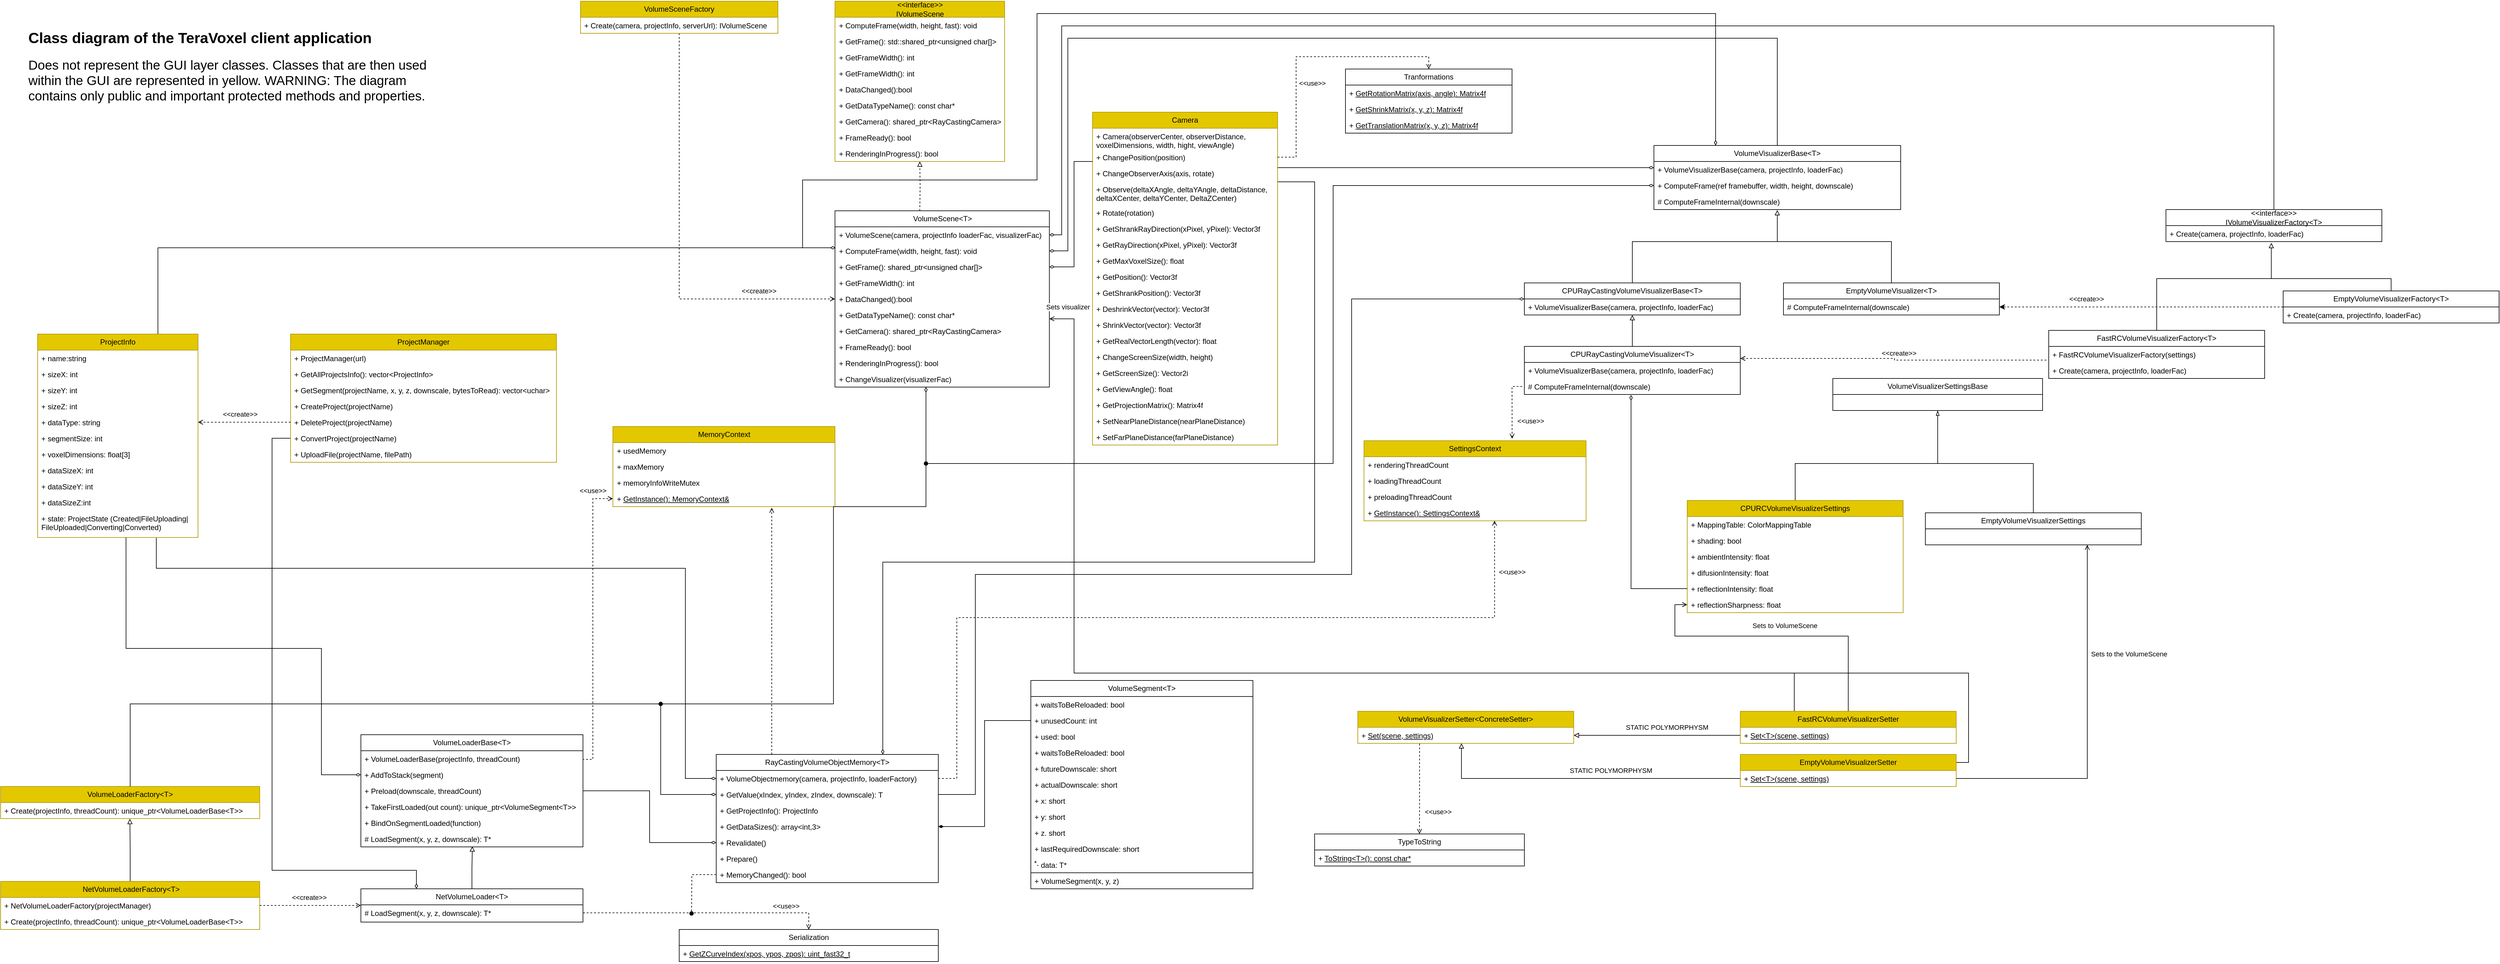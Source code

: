 <mxfile version="19.0.3" type="device"><diagram id="C5RBs43oDa-KdzZeNtuy" name="Page-1"><mxGraphModel dx="6844" dy="3205" grid="1" gridSize="10" guides="1" tooltips="1" connect="1" arrows="1" fold="1" page="1" pageScale="1" pageWidth="827" pageHeight="1169" math="0" shadow="0"><root><mxCell id="WIyWlLk6GJQsqaUBKTNV-0"/><mxCell id="WIyWlLk6GJQsqaUBKTNV-1" parent="WIyWlLk6GJQsqaUBKTNV-0"/><mxCell id="mLYEomAriv8e-e85TgUE-8" style="edgeStyle=orthogonalEdgeStyle;rounded=0;orthogonalLoop=1;jettySize=auto;html=1;exitX=0.5;exitY=0;exitDx=0;exitDy=0;entryX=0.5;entryY=1;entryDx=0;entryDy=0;endArrow=block;endFill=0;dashed=1;" parent="WIyWlLk6GJQsqaUBKTNV-1" target="mLYEomAriv8e-e85TgUE-4" edge="1"><mxGeometry relative="1" as="geometry"><mxPoint x="410.0" y="450.0" as="sourcePoint"/></mxGeometry></mxCell><mxCell id="mLYEomAriv8e-e85TgUE-4" value="&amp;lt;&amp;lt;interface&amp;gt;&amp;gt;&lt;br&gt;IVolumeScene" style="swimlane;fontStyle=0;childLayout=stackLayout;horizontal=1;startSize=26;fillColor=#e3c800;horizontalStack=0;resizeParent=1;resizeParentMax=0;resizeLast=0;collapsible=1;marginBottom=0;whiteSpace=wrap;html=1;fontColor=#000000;strokeColor=#B09500;" parent="WIyWlLk6GJQsqaUBKTNV-1" vertex="1"><mxGeometry x="272.5" y="110" width="275" height="260" as="geometry"/></mxCell><mxCell id="mLYEomAriv8e-e85TgUE-5" value="+ ComputeFrame(width, height, fast): void&lt;br&gt;" style="text;strokeColor=none;fillColor=none;align=left;verticalAlign=top;spacingLeft=4;spacingRight=4;overflow=hidden;rotatable=0;points=[[0,0.5],[1,0.5]];portConstraint=eastwest;whiteSpace=wrap;html=1;" parent="mLYEomAriv8e-e85TgUE-4" vertex="1"><mxGeometry y="26" width="275" height="26" as="geometry"/></mxCell><mxCell id="mLYEomAriv8e-e85TgUE-6" value="+ GetFrame(): std::shared_ptr&amp;lt;unsigned char[]&amp;gt;" style="text;strokeColor=none;fillColor=none;align=left;verticalAlign=top;spacingLeft=4;spacingRight=4;overflow=hidden;rotatable=0;points=[[0,0.5],[1,0.5]];portConstraint=eastwest;whiteSpace=wrap;html=1;" parent="mLYEomAriv8e-e85TgUE-4" vertex="1"><mxGeometry y="52" width="275" height="26" as="geometry"/></mxCell><mxCell id="mLYEomAriv8e-e85TgUE-7" value="+ GetFrameWidth(): int" style="text;strokeColor=none;fillColor=none;align=left;verticalAlign=top;spacingLeft=4;spacingRight=4;overflow=hidden;rotatable=0;points=[[0,0.5],[1,0.5]];portConstraint=eastwest;whiteSpace=wrap;html=1;" parent="mLYEomAriv8e-e85TgUE-4" vertex="1"><mxGeometry y="78" width="275" height="26" as="geometry"/></mxCell><mxCell id="mLYEomAriv8e-e85TgUE-255" value="+ GetFrameWidth(): int" style="text;strokeColor=none;fillColor=none;align=left;verticalAlign=top;spacingLeft=4;spacingRight=4;overflow=hidden;rotatable=0;points=[[0,0.5],[1,0.5]];portConstraint=eastwest;whiteSpace=wrap;html=1;" parent="mLYEomAriv8e-e85TgUE-4" vertex="1"><mxGeometry y="104" width="275" height="26" as="geometry"/></mxCell><mxCell id="mLYEomAriv8e-e85TgUE-28" value="+ DataChanged():bool" style="text;strokeColor=none;fillColor=none;align=left;verticalAlign=top;spacingLeft=4;spacingRight=4;overflow=hidden;rotatable=0;points=[[0,0.5],[1,0.5]];portConstraint=eastwest;whiteSpace=wrap;html=1;" parent="mLYEomAriv8e-e85TgUE-4" vertex="1"><mxGeometry y="130" width="275" height="26" as="geometry"/></mxCell><mxCell id="mLYEomAriv8e-e85TgUE-29" value="+ GetDataTypeName(): const char*" style="text;strokeColor=none;fillColor=none;align=left;verticalAlign=top;spacingLeft=4;spacingRight=4;overflow=hidden;rotatable=0;points=[[0,0.5],[1,0.5]];portConstraint=eastwest;whiteSpace=wrap;html=1;" parent="mLYEomAriv8e-e85TgUE-4" vertex="1"><mxGeometry y="156" width="275" height="26" as="geometry"/></mxCell><mxCell id="mLYEomAriv8e-e85TgUE-30" value="+ GetCamera(): shared_ptr&amp;lt;RayCastingCamera&amp;gt;" style="text;strokeColor=none;fillColor=none;align=left;verticalAlign=top;spacingLeft=4;spacingRight=4;overflow=hidden;rotatable=0;points=[[0,0.5],[1,0.5]];portConstraint=eastwest;whiteSpace=wrap;html=1;" parent="mLYEomAriv8e-e85TgUE-4" vertex="1"><mxGeometry y="182" width="275" height="26" as="geometry"/></mxCell><mxCell id="mLYEomAriv8e-e85TgUE-31" value="+ FrameReady(): bool" style="text;strokeColor=none;fillColor=none;align=left;verticalAlign=top;spacingLeft=4;spacingRight=4;overflow=hidden;rotatable=0;points=[[0,0.5],[1,0.5]];portConstraint=eastwest;whiteSpace=wrap;html=1;" parent="mLYEomAriv8e-e85TgUE-4" vertex="1"><mxGeometry y="208" width="275" height="26" as="geometry"/></mxCell><mxCell id="mLYEomAriv8e-e85TgUE-32" value="+ RenderingInProgress(): bool" style="text;strokeColor=none;fillColor=none;align=left;verticalAlign=top;spacingLeft=4;spacingRight=4;overflow=hidden;rotatable=0;points=[[0,0.5],[1,0.5]];portConstraint=eastwest;whiteSpace=wrap;html=1;" parent="mLYEomAriv8e-e85TgUE-4" vertex="1"><mxGeometry y="234" width="275" height="26" as="geometry"/></mxCell><mxCell id="mLYEomAriv8e-e85TgUE-9" value="Camera" style="swimlane;fontStyle=0;childLayout=stackLayout;horizontal=1;startSize=26;fillColor=#e3c800;horizontalStack=0;resizeParent=1;resizeParentMax=0;resizeLast=0;collapsible=1;marginBottom=0;whiteSpace=wrap;html=1;fontColor=#000000;strokeColor=#B09500;" parent="WIyWlLk6GJQsqaUBKTNV-1" vertex="1"><mxGeometry x="690" y="290" width="300" height="540" as="geometry"/></mxCell><mxCell id="mLYEomAriv8e-e85TgUE-10" value="+ Camera(observerCenter, observerDistance, voxelDimensions, width, hight, viewAngle)" style="text;strokeColor=none;fillColor=none;align=left;verticalAlign=top;spacingLeft=4;spacingRight=4;overflow=hidden;rotatable=0;points=[[0,0.5],[1,0.5]];portConstraint=eastwest;whiteSpace=wrap;html=1;" parent="mLYEomAriv8e-e85TgUE-9" vertex="1"><mxGeometry y="26" width="300" height="34" as="geometry"/></mxCell><mxCell id="mLYEomAriv8e-e85TgUE-11" value="+ ChangePosition(position)" style="text;strokeColor=none;fillColor=none;align=left;verticalAlign=top;spacingLeft=4;spacingRight=4;overflow=hidden;rotatable=0;points=[[0,0.5],[1,0.5]];portConstraint=eastwest;whiteSpace=wrap;html=1;" parent="mLYEomAriv8e-e85TgUE-9" vertex="1"><mxGeometry y="60" width="300" height="26" as="geometry"/></mxCell><mxCell id="mLYEomAriv8e-e85TgUE-12" value="+ ChangeObserverAxis(axis, rotate)" style="text;strokeColor=none;fillColor=none;align=left;verticalAlign=top;spacingLeft=4;spacingRight=4;overflow=hidden;rotatable=0;points=[[0,0.5],[1,0.5]];portConstraint=eastwest;whiteSpace=wrap;html=1;" parent="mLYEomAriv8e-e85TgUE-9" vertex="1"><mxGeometry y="86" width="300" height="26" as="geometry"/></mxCell><mxCell id="mLYEomAriv8e-e85TgUE-301" value="+ Observe(deltaXAngle, deltaYAngle, deltaDistance, deltaXCenter, deltaYCenter, DeltaZCenter)" style="text;strokeColor=none;fillColor=none;align=left;verticalAlign=top;spacingLeft=4;spacingRight=4;overflow=hidden;rotatable=0;points=[[0,0.5],[1,0.5]];portConstraint=eastwest;whiteSpace=wrap;html=1;" parent="mLYEomAriv8e-e85TgUE-9" vertex="1"><mxGeometry y="112" width="300" height="38" as="geometry"/></mxCell><mxCell id="mLYEomAriv8e-e85TgUE-302" value="+ Rotate(rotation)" style="text;strokeColor=none;fillColor=none;align=left;verticalAlign=top;spacingLeft=4;spacingRight=4;overflow=hidden;rotatable=0;points=[[0,0.5],[1,0.5]];portConstraint=eastwest;whiteSpace=wrap;html=1;" parent="mLYEomAriv8e-e85TgUE-9" vertex="1"><mxGeometry y="150" width="300" height="26" as="geometry"/></mxCell><mxCell id="mLYEomAriv8e-e85TgUE-303" value="+ GetShrankRayDirection(xPixel, yPixel): Vector3f" style="text;strokeColor=none;fillColor=none;align=left;verticalAlign=top;spacingLeft=4;spacingRight=4;overflow=hidden;rotatable=0;points=[[0,0.5],[1,0.5]];portConstraint=eastwest;whiteSpace=wrap;html=1;" parent="mLYEomAriv8e-e85TgUE-9" vertex="1"><mxGeometry y="176" width="300" height="26" as="geometry"/></mxCell><mxCell id="omj-Hdri_b5d7Kqxp2EB-0" value="+ GetRayDirection(xPixel, yPixel): Vector3f" style="text;strokeColor=none;fillColor=none;align=left;verticalAlign=top;spacingLeft=4;spacingRight=4;overflow=hidden;rotatable=0;points=[[0,0.5],[1,0.5]];portConstraint=eastwest;whiteSpace=wrap;html=1;" parent="mLYEomAriv8e-e85TgUE-9" vertex="1"><mxGeometry y="202" width="300" height="26" as="geometry"/></mxCell><mxCell id="mLYEomAriv8e-e85TgUE-304" value="+ GetMaxVoxelSize(): float" style="text;strokeColor=none;fillColor=none;align=left;verticalAlign=top;spacingLeft=4;spacingRight=4;overflow=hidden;rotatable=0;points=[[0,0.5],[1,0.5]];portConstraint=eastwest;whiteSpace=wrap;html=1;" parent="mLYEomAriv8e-e85TgUE-9" vertex="1"><mxGeometry y="228" width="300" height="26" as="geometry"/></mxCell><mxCell id="mLYEomAriv8e-e85TgUE-312" value="+ GetPosition(): Vector3f" style="text;strokeColor=none;fillColor=none;align=left;verticalAlign=top;spacingLeft=4;spacingRight=4;overflow=hidden;rotatable=0;points=[[0,0.5],[1,0.5]];portConstraint=eastwest;whiteSpace=wrap;html=1;" parent="mLYEomAriv8e-e85TgUE-9" vertex="1"><mxGeometry y="254" width="300" height="26" as="geometry"/></mxCell><mxCell id="mLYEomAriv8e-e85TgUE-306" value="+ GetShrankPosition(): Vector3f" style="text;strokeColor=none;fillColor=none;align=left;verticalAlign=top;spacingLeft=4;spacingRight=4;overflow=hidden;rotatable=0;points=[[0,0.5],[1,0.5]];portConstraint=eastwest;whiteSpace=wrap;html=1;" parent="mLYEomAriv8e-e85TgUE-9" vertex="1"><mxGeometry y="280" width="300" height="26" as="geometry"/></mxCell><mxCell id="mLYEomAriv8e-e85TgUE-305" value="+ DeshrinkVector(vector): Vector3f" style="text;strokeColor=none;fillColor=none;align=left;verticalAlign=top;spacingLeft=4;spacingRight=4;overflow=hidden;rotatable=0;points=[[0,0.5],[1,0.5]];portConstraint=eastwest;whiteSpace=wrap;html=1;" parent="mLYEomAriv8e-e85TgUE-9" vertex="1"><mxGeometry y="306" width="300" height="26" as="geometry"/></mxCell><mxCell id="mLYEomAriv8e-e85TgUE-307" value="+ ShrinkVector(vector): Vector3f" style="text;strokeColor=none;fillColor=none;align=left;verticalAlign=top;spacingLeft=4;spacingRight=4;overflow=hidden;rotatable=0;points=[[0,0.5],[1,0.5]];portConstraint=eastwest;whiteSpace=wrap;html=1;" parent="mLYEomAriv8e-e85TgUE-9" vertex="1"><mxGeometry y="332" width="300" height="26" as="geometry"/></mxCell><mxCell id="mLYEomAriv8e-e85TgUE-308" value="+ GetRealVectorLength(vector): float" style="text;strokeColor=none;fillColor=none;align=left;verticalAlign=top;spacingLeft=4;spacingRight=4;overflow=hidden;rotatable=0;points=[[0,0.5],[1,0.5]];portConstraint=eastwest;whiteSpace=wrap;html=1;" parent="mLYEomAriv8e-e85TgUE-9" vertex="1"><mxGeometry y="358" width="300" height="26" as="geometry"/></mxCell><mxCell id="mLYEomAriv8e-e85TgUE-309" value="+ ChangeScreenSize(width, height)" style="text;strokeColor=none;fillColor=none;align=left;verticalAlign=top;spacingLeft=4;spacingRight=4;overflow=hidden;rotatable=0;points=[[0,0.5],[1,0.5]];portConstraint=eastwest;whiteSpace=wrap;html=1;" parent="mLYEomAriv8e-e85TgUE-9" vertex="1"><mxGeometry y="384" width="300" height="26" as="geometry"/></mxCell><mxCell id="mLYEomAriv8e-e85TgUE-310" value="+ GetScreenSize(): Vector2i" style="text;strokeColor=none;fillColor=none;align=left;verticalAlign=top;spacingLeft=4;spacingRight=4;overflow=hidden;rotatable=0;points=[[0,0.5],[1,0.5]];portConstraint=eastwest;whiteSpace=wrap;html=1;" parent="mLYEomAriv8e-e85TgUE-9" vertex="1"><mxGeometry y="410" width="300" height="26" as="geometry"/></mxCell><mxCell id="mLYEomAriv8e-e85TgUE-311" value="+ GetViewAngle(): float" style="text;strokeColor=none;fillColor=none;align=left;verticalAlign=top;spacingLeft=4;spacingRight=4;overflow=hidden;rotatable=0;points=[[0,0.5],[1,0.5]];portConstraint=eastwest;whiteSpace=wrap;html=1;" parent="mLYEomAriv8e-e85TgUE-9" vertex="1"><mxGeometry y="436" width="300" height="26" as="geometry"/></mxCell><mxCell id="omj-Hdri_b5d7Kqxp2EB-1" value="+ GetProjectionMatrix(): Matrix4f" style="text;strokeColor=none;fillColor=none;align=left;verticalAlign=top;spacingLeft=4;spacingRight=4;overflow=hidden;rotatable=0;points=[[0,0.5],[1,0.5]];portConstraint=eastwest;whiteSpace=wrap;html=1;" parent="mLYEomAriv8e-e85TgUE-9" vertex="1"><mxGeometry y="462" width="300" height="26" as="geometry"/></mxCell><mxCell id="omj-Hdri_b5d7Kqxp2EB-3" value="+ SetNearPlaneDistance(nearPlaneDistance)" style="text;strokeColor=none;fillColor=none;align=left;verticalAlign=top;spacingLeft=4;spacingRight=4;overflow=hidden;rotatable=0;points=[[0,0.5],[1,0.5]];portConstraint=eastwest;whiteSpace=wrap;html=1;" parent="mLYEomAriv8e-e85TgUE-9" vertex="1"><mxGeometry y="488" width="300" height="26" as="geometry"/></mxCell><mxCell id="omj-Hdri_b5d7Kqxp2EB-4" value="+ SetFarPlaneDistance(farPlaneDistance)" style="text;strokeColor=none;fillColor=none;align=left;verticalAlign=top;spacingLeft=4;spacingRight=4;overflow=hidden;rotatable=0;points=[[0,0.5],[1,0.5]];portConstraint=eastwest;whiteSpace=wrap;html=1;" parent="mLYEomAriv8e-e85TgUE-9" vertex="1"><mxGeometry y="514" width="300" height="26" as="geometry"/></mxCell><mxCell id="mLYEomAriv8e-e85TgUE-13" value="Tranformations" style="swimlane;fontStyle=0;childLayout=stackLayout;horizontal=1;startSize=26;fillColor=none;horizontalStack=0;resizeParent=1;resizeParentMax=0;resizeLast=0;collapsible=1;marginBottom=0;whiteSpace=wrap;html=1;" parent="WIyWlLk6GJQsqaUBKTNV-1" vertex="1"><mxGeometry x="1100" y="220" width="270" height="104" as="geometry"/></mxCell><mxCell id="mLYEomAriv8e-e85TgUE-14" value="+ &lt;u&gt;GetRotationMatrix(axis, angle): Matrix4f&lt;/u&gt;" style="text;strokeColor=none;fillColor=none;align=left;verticalAlign=top;spacingLeft=4;spacingRight=4;overflow=hidden;rotatable=0;points=[[0,0.5],[1,0.5]];portConstraint=eastwest;whiteSpace=wrap;html=1;fontStyle=0" parent="mLYEomAriv8e-e85TgUE-13" vertex="1"><mxGeometry y="26" width="270" height="26" as="geometry"/></mxCell><mxCell id="mLYEomAriv8e-e85TgUE-15" value="+ &lt;u&gt;GetShrinkMatrix(x, y, z): Matrix4f&lt;/u&gt;" style="text;strokeColor=none;fillColor=none;align=left;verticalAlign=top;spacingLeft=4;spacingRight=4;overflow=hidden;rotatable=0;points=[[0,0.5],[1,0.5]];portConstraint=eastwest;whiteSpace=wrap;html=1;" parent="mLYEomAriv8e-e85TgUE-13" vertex="1"><mxGeometry y="52" width="270" height="26" as="geometry"/></mxCell><mxCell id="mLYEomAriv8e-e85TgUE-16" value="+ &lt;u&gt;GetTranslationMatrix(x, y, z): Matrix4f&lt;/u&gt;" style="text;strokeColor=none;fillColor=none;align=left;verticalAlign=top;spacingLeft=4;spacingRight=4;overflow=hidden;rotatable=0;points=[[0,0.5],[1,0.5]];portConstraint=eastwest;whiteSpace=wrap;html=1;" parent="mLYEomAriv8e-e85TgUE-13" vertex="1"><mxGeometry y="78" width="270" height="26" as="geometry"/></mxCell><mxCell id="mLYEomAriv8e-e85TgUE-42" style="edgeStyle=orthogonalEdgeStyle;rounded=0;orthogonalLoop=1;jettySize=auto;html=1;exitX=0.5;exitY=1;exitDx=0;exitDy=0;entryX=0;entryY=0.5;entryDx=0;entryDy=0;dashed=1;endArrow=open;endFill=0;" parent="WIyWlLk6GJQsqaUBKTNV-1" source="mLYEomAriv8e-e85TgUE-17" target="mLYEomAriv8e-e85TgUE-37" edge="1"><mxGeometry relative="1" as="geometry"/></mxCell><mxCell id="mLYEomAriv8e-e85TgUE-43" value="&amp;lt;&amp;lt;create&amp;gt;&amp;gt;" style="edgeLabel;html=1;align=center;verticalAlign=middle;resizable=0;points=[];" parent="mLYEomAriv8e-e85TgUE-42" connectable="0" vertex="1"><mxGeometry x="0.926" y="2" relative="1" as="geometry"><mxPoint x="-98" y="-11" as="offset"/></mxGeometry></mxCell><mxCell id="mLYEomAriv8e-e85TgUE-17" value="VolumeSceneFactory" style="swimlane;fontStyle=0;childLayout=stackLayout;horizontal=1;startSize=26;fillColor=#e3c800;horizontalStack=0;resizeParent=1;resizeParentMax=0;resizeLast=0;collapsible=1;marginBottom=0;whiteSpace=wrap;html=1;fontColor=#000000;strokeColor=#B09500;" parent="WIyWlLk6GJQsqaUBKTNV-1" vertex="1"><mxGeometry x="-140" y="110" width="320" height="52" as="geometry"/></mxCell><mxCell id="mLYEomAriv8e-e85TgUE-18" value="+ Create(camera, projectInfo, serverUrl): IVolumeScene" style="text;strokeColor=none;fillColor=none;align=left;verticalAlign=top;spacingLeft=4;spacingRight=4;overflow=hidden;rotatable=0;points=[[0,0.5],[1,0.5]];portConstraint=eastwest;whiteSpace=wrap;html=1;" parent="mLYEomAriv8e-e85TgUE-17" vertex="1"><mxGeometry y="26" width="320" height="26" as="geometry"/></mxCell><mxCell id="mLYEomAriv8e-e85TgUE-225" style="edgeStyle=orthogonalEdgeStyle;rounded=0;orthogonalLoop=1;jettySize=auto;html=1;entryX=0.5;entryY=0;entryDx=0;entryDy=0;exitX=1;exitY=0.5;exitDx=0;exitDy=0;endArrow=none;endFill=0;startArrow=diamondThin;startFill=0;" parent="WIyWlLk6GJQsqaUBKTNV-1" source="mLYEomAriv8e-e85TgUE-44" target="mLYEomAriv8e-e85TgUE-188" edge="1"><mxGeometry relative="1" as="geometry"><mxPoint x="470" y="410" as="sourcePoint"/><mxPoint x="2906.25" y="458" as="targetPoint"/><Array as="points"><mxPoint x="640" y="489"/><mxPoint x="640" y="150"/><mxPoint x="2605" y="150"/></Array></mxGeometry></mxCell><mxCell id="mLYEomAriv8e-e85TgUE-33" value="VolumeScene&amp;lt;T&amp;gt;" style="swimlane;fontStyle=0;childLayout=stackLayout;horizontal=1;startSize=26;fillColor=none;horizontalStack=0;resizeParent=1;resizeParentMax=0;resizeLast=0;collapsible=1;marginBottom=0;whiteSpace=wrap;html=1;" parent="WIyWlLk6GJQsqaUBKTNV-1" vertex="1"><mxGeometry x="272.5" y="450" width="347.5" height="286" as="geometry"/></mxCell><mxCell id="mLYEomAriv8e-e85TgUE-44" value="+ VolumeScene(camera, projectInfo loaderFac, visualizerFac)" style="text;strokeColor=none;fillColor=none;align=left;verticalAlign=top;spacingLeft=4;spacingRight=4;overflow=hidden;rotatable=0;points=[[0,0.5],[1,0.5]];portConstraint=eastwest;whiteSpace=wrap;html=1;" parent="mLYEomAriv8e-e85TgUE-33" vertex="1"><mxGeometry y="26" width="347.5" height="26" as="geometry"/></mxCell><mxCell id="mLYEomAriv8e-e85TgUE-34" value="+ ComputeFrame(width, height, fast): void&lt;br&gt;" style="text;strokeColor=none;fillColor=none;align=left;verticalAlign=top;spacingLeft=4;spacingRight=4;overflow=hidden;rotatable=0;points=[[0,0.5],[1,0.5]];portConstraint=eastwest;whiteSpace=wrap;html=1;" parent="mLYEomAriv8e-e85TgUE-33" vertex="1"><mxGeometry y="52" width="347.5" height="26" as="geometry"/></mxCell><mxCell id="mLYEomAriv8e-e85TgUE-35" value="+ GetFrame(): shared_ptr&amp;lt;unsigned char[]&amp;gt;" style="text;strokeColor=none;fillColor=none;align=left;verticalAlign=top;spacingLeft=4;spacingRight=4;overflow=hidden;rotatable=0;points=[[0,0.5],[1,0.5]];portConstraint=eastwest;whiteSpace=wrap;html=1;" parent="mLYEomAriv8e-e85TgUE-33" vertex="1"><mxGeometry y="78" width="347.5" height="26" as="geometry"/></mxCell><mxCell id="mLYEomAriv8e-e85TgUE-36" value="+ GetFrameWidth(): int" style="text;strokeColor=none;fillColor=none;align=left;verticalAlign=top;spacingLeft=4;spacingRight=4;overflow=hidden;rotatable=0;points=[[0,0.5],[1,0.5]];portConstraint=eastwest;whiteSpace=wrap;html=1;" parent="mLYEomAriv8e-e85TgUE-33" vertex="1"><mxGeometry y="104" width="347.5" height="26" as="geometry"/></mxCell><mxCell id="mLYEomAriv8e-e85TgUE-37" value="+ DataChanged():bool" style="text;strokeColor=none;fillColor=none;align=left;verticalAlign=top;spacingLeft=4;spacingRight=4;overflow=hidden;rotatable=0;points=[[0,0.5],[1,0.5]];portConstraint=eastwest;whiteSpace=wrap;html=1;" parent="mLYEomAriv8e-e85TgUE-33" vertex="1"><mxGeometry y="130" width="347.5" height="26" as="geometry"/></mxCell><mxCell id="mLYEomAriv8e-e85TgUE-38" value="+ GetDataTypeName(): const char*" style="text;strokeColor=none;fillColor=none;align=left;verticalAlign=top;spacingLeft=4;spacingRight=4;overflow=hidden;rotatable=0;points=[[0,0.5],[1,0.5]];portConstraint=eastwest;whiteSpace=wrap;html=1;" parent="mLYEomAriv8e-e85TgUE-33" vertex="1"><mxGeometry y="156" width="347.5" height="26" as="geometry"/></mxCell><mxCell id="mLYEomAriv8e-e85TgUE-39" value="+ GetCamera(): shared_ptr&amp;lt;RayCastingCamera&amp;gt;" style="text;strokeColor=none;fillColor=none;align=left;verticalAlign=top;spacingLeft=4;spacingRight=4;overflow=hidden;rotatable=0;points=[[0,0.5],[1,0.5]];portConstraint=eastwest;whiteSpace=wrap;html=1;" parent="mLYEomAriv8e-e85TgUE-33" vertex="1"><mxGeometry y="182" width="347.5" height="26" as="geometry"/></mxCell><mxCell id="mLYEomAriv8e-e85TgUE-40" value="+ FrameReady(): bool" style="text;strokeColor=none;fillColor=none;align=left;verticalAlign=top;spacingLeft=4;spacingRight=4;overflow=hidden;rotatable=0;points=[[0,0.5],[1,0.5]];portConstraint=eastwest;whiteSpace=wrap;html=1;" parent="mLYEomAriv8e-e85TgUE-33" vertex="1"><mxGeometry y="208" width="347.5" height="26" as="geometry"/></mxCell><mxCell id="mLYEomAriv8e-e85TgUE-41" value="+ RenderingInProgress(): bool" style="text;strokeColor=none;fillColor=none;align=left;verticalAlign=top;spacingLeft=4;spacingRight=4;overflow=hidden;rotatable=0;points=[[0,0.5],[1,0.5]];portConstraint=eastwest;whiteSpace=wrap;html=1;" parent="mLYEomAriv8e-e85TgUE-33" vertex="1"><mxGeometry y="234" width="347.5" height="26" as="geometry"/></mxCell><mxCell id="mLYEomAriv8e-e85TgUE-45" value="+ ChangeVisualizer(visualizerFac)" style="text;strokeColor=none;fillColor=none;align=left;verticalAlign=top;spacingLeft=4;spacingRight=4;overflow=hidden;rotatable=0;points=[[0,0.5],[1,0.5]];portConstraint=eastwest;whiteSpace=wrap;html=1;" parent="mLYEomAriv8e-e85TgUE-33" vertex="1"><mxGeometry y="260" width="347.5" height="26" as="geometry"/></mxCell><mxCell id="mLYEomAriv8e-e85TgUE-46" style="edgeStyle=orthogonalEdgeStyle;rounded=0;orthogonalLoop=1;jettySize=auto;html=1;exitX=1;exitY=0.5;exitDx=0;exitDy=0;endArrow=none;endFill=0;startArrow=diamondThin;startFill=0;" parent="WIyWlLk6GJQsqaUBKTNV-1" source="mLYEomAriv8e-e85TgUE-35" edge="1"><mxGeometry relative="1" as="geometry"><Array as="points"><mxPoint x="660" y="541"/><mxPoint x="660" y="370"/><mxPoint x="690" y="370"/></Array><mxPoint x="690" y="370" as="targetPoint"/></mxGeometry></mxCell><mxCell id="mLYEomAriv8e-e85TgUE-47" style="edgeStyle=orthogonalEdgeStyle;rounded=0;orthogonalLoop=1;jettySize=auto;html=1;entryX=0.5;entryY=0;entryDx=0;entryDy=0;dashed=1;endArrow=open;endFill=0;exitX=1;exitY=0.5;exitDx=0;exitDy=0;" parent="WIyWlLk6GJQsqaUBKTNV-1" source="mLYEomAriv8e-e85TgUE-11" target="mLYEomAriv8e-e85TgUE-13" edge="1"><mxGeometry relative="1" as="geometry"><mxPoint x="840" y="780" as="sourcePoint"/><Array as="points"><mxPoint x="1020" y="363"/><mxPoint x="1020" y="200"/><mxPoint x="1235" y="200"/></Array></mxGeometry></mxCell><mxCell id="mLYEomAriv8e-e85TgUE-48" value="&amp;lt;&amp;lt;use&amp;gt;&amp;gt;" style="edgeLabel;html=1;align=center;verticalAlign=middle;resizable=0;points=[];" parent="mLYEomAriv8e-e85TgUE-47" connectable="0" vertex="1"><mxGeometry x="-0.292" y="2" relative="1" as="geometry"><mxPoint x="28" y="1" as="offset"/></mxGeometry></mxCell><mxCell id="mLYEomAriv8e-e85TgUE-337" style="edgeStyle=orthogonalEdgeStyle;rounded=0;orthogonalLoop=1;jettySize=auto;html=1;exitX=1;exitY=0.5;exitDx=0;exitDy=0;entryX=0;entryY=0.5;entryDx=0;entryDy=0;endArrow=open;endFill=0;dashed=1;" parent="WIyWlLk6GJQsqaUBKTNV-1" source="mLYEomAriv8e-e85TgUE-50" target="mLYEomAriv8e-e85TgUE-318" edge="1"><mxGeometry relative="1" as="geometry"><Array as="points"><mxPoint x="-136" y="1340"/><mxPoint x="-120" y="1340"/><mxPoint x="-120" y="917"/></Array></mxGeometry></mxCell><mxCell id="mLYEomAriv8e-e85TgUE-340" value="&amp;lt;&amp;lt;use&amp;gt;&amp;gt;" style="edgeLabel;html=1;align=center;verticalAlign=middle;resizable=0;points=[];" parent="mLYEomAriv8e-e85TgUE-337" connectable="0" vertex="1"><mxGeometry x="0.636" y="-1" relative="1" as="geometry"><mxPoint x="-1" y="-67" as="offset"/></mxGeometry></mxCell><mxCell id="mLYEomAriv8e-e85TgUE-49" value="VolumeLoaderBase&amp;lt;T&amp;gt;" style="swimlane;fontStyle=0;childLayout=stackLayout;horizontal=1;startSize=26;fillColor=none;horizontalStack=0;resizeParent=1;resizeParentMax=0;resizeLast=0;collapsible=1;marginBottom=0;whiteSpace=wrap;html=1;" parent="WIyWlLk6GJQsqaUBKTNV-1" vertex="1"><mxGeometry x="-496" y="1300" width="360" height="182" as="geometry"/></mxCell><mxCell id="mLYEomAriv8e-e85TgUE-50" value="+ VolumeLoaderBase(projectInfo, threadCount)" style="text;strokeColor=none;fillColor=none;align=left;verticalAlign=top;spacingLeft=4;spacingRight=4;overflow=hidden;rotatable=0;points=[[0,0.5],[1,0.5]];portConstraint=eastwest;whiteSpace=wrap;html=1;" parent="mLYEomAriv8e-e85TgUE-49" vertex="1"><mxGeometry y="26" width="360" height="26" as="geometry"/></mxCell><mxCell id="mLYEomAriv8e-e85TgUE-60" value="+ AddToStack(segment)" style="text;strokeColor=none;fillColor=none;align=left;verticalAlign=top;spacingLeft=4;spacingRight=4;overflow=hidden;rotatable=0;points=[[0,0.5],[1,0.5]];portConstraint=eastwest;whiteSpace=wrap;html=1;" parent="mLYEomAriv8e-e85TgUE-49" vertex="1"><mxGeometry y="52" width="360" height="26" as="geometry"/></mxCell><mxCell id="mLYEomAriv8e-e85TgUE-61" value="+ Preload(downscale, threadCount)" style="text;strokeColor=none;fillColor=none;align=left;verticalAlign=top;spacingLeft=4;spacingRight=4;overflow=hidden;rotatable=0;points=[[0,0.5],[1,0.5]];portConstraint=eastwest;whiteSpace=wrap;html=1;" parent="mLYEomAriv8e-e85TgUE-49" vertex="1"><mxGeometry y="78" width="360" height="26" as="geometry"/></mxCell><mxCell id="mLYEomAriv8e-e85TgUE-62" value="+ TakeFirstLoaded(out count): unique_ptr&amp;lt;VolumeSegment&amp;lt;T&amp;gt;&amp;gt;" style="text;strokeColor=none;fillColor=none;align=left;verticalAlign=top;spacingLeft=4;spacingRight=4;overflow=hidden;rotatable=0;points=[[0,0.5],[1,0.5]];portConstraint=eastwest;whiteSpace=wrap;html=1;" parent="mLYEomAriv8e-e85TgUE-49" vertex="1"><mxGeometry y="104" width="360" height="26" as="geometry"/></mxCell><mxCell id="mLYEomAriv8e-e85TgUE-63" value="+ BindOnSegmentLoaded(function)" style="text;strokeColor=none;fillColor=none;align=left;verticalAlign=top;spacingLeft=4;spacingRight=4;overflow=hidden;rotatable=0;points=[[0,0.5],[1,0.5]];portConstraint=eastwest;whiteSpace=wrap;html=1;" parent="mLYEomAriv8e-e85TgUE-49" vertex="1"><mxGeometry y="130" width="360" height="26" as="geometry"/></mxCell><mxCell id="mLYEomAriv8e-e85TgUE-75" value="# LoadSegment(x, y, z, downscale): T*" style="text;strokeColor=none;fillColor=none;align=left;verticalAlign=top;spacingLeft=4;spacingRight=4;overflow=hidden;rotatable=0;points=[[0,0.5],[1,0.5]];portConstraint=eastwest;whiteSpace=wrap;html=1;" parent="mLYEomAriv8e-e85TgUE-49" vertex="1"><mxGeometry y="156" width="360" height="26" as="geometry"/></mxCell><mxCell id="mLYEomAriv8e-e85TgUE-78" style="edgeStyle=orthogonalEdgeStyle;rounded=0;orthogonalLoop=1;jettySize=auto;html=1;exitX=0.5;exitY=0;exitDx=0;exitDy=0;entryX=0.502;entryY=0.965;entryDx=0;entryDy=0;entryPerimeter=0;endArrow=block;endFill=0;" parent="WIyWlLk6GJQsqaUBKTNV-1" source="mLYEomAriv8e-e85TgUE-66" target="mLYEomAriv8e-e85TgUE-75" edge="1"><mxGeometry relative="1" as="geometry"/></mxCell><mxCell id="mLYEomAriv8e-e85TgUE-299" style="edgeStyle=orthogonalEdgeStyle;rounded=0;orthogonalLoop=1;jettySize=auto;html=1;exitX=0.25;exitY=0;exitDx=0;exitDy=0;entryX=0;entryY=0.5;entryDx=0;entryDy=0;endArrow=none;endFill=0;startArrow=diamondThin;startFill=0;" parent="WIyWlLk6GJQsqaUBKTNV-1" source="mLYEomAriv8e-e85TgUE-66" target="mLYEomAriv8e-e85TgUE-287" edge="1"><mxGeometry relative="1" as="geometry"><Array as="points"><mxPoint x="-406" y="1520"/><mxPoint x="-640" y="1520"/><mxPoint x="-640" y="819"/></Array></mxGeometry></mxCell><mxCell id="mLYEomAriv8e-e85TgUE-66" value="NetVolumeLoader&amp;lt;T&amp;gt;" style="swimlane;fontStyle=0;childLayout=stackLayout;horizontal=1;startSize=26;fillColor=none;horizontalStack=0;resizeParent=1;resizeParentMax=0;resizeLast=0;collapsible=1;marginBottom=0;whiteSpace=wrap;html=1;" parent="WIyWlLk6GJQsqaUBKTNV-1" vertex="1"><mxGeometry x="-496" y="1550" width="360" height="54" as="geometry"/></mxCell><mxCell id="mLYEomAriv8e-e85TgUE-77" value="# LoadSegment(x, y, z, downscale): T*" style="text;strokeColor=none;fillColor=none;align=left;verticalAlign=top;spacingLeft=4;spacingRight=4;overflow=hidden;rotatable=0;points=[[0,0.5],[1,0.5]];portConstraint=eastwest;whiteSpace=wrap;html=1;" parent="mLYEomAriv8e-e85TgUE-66" vertex="1"><mxGeometry y="26" width="360" height="26" as="geometry"/></mxCell><mxCell id="mLYEomAriv8e-e85TgUE-73" style="text;strokeColor=none;fillColor=none;align=left;verticalAlign=top;spacingLeft=4;spacingRight=4;overflow=hidden;rotatable=0;points=[[0,0.5],[1,0.5]];portConstraint=eastwest;whiteSpace=wrap;html=1;" parent="mLYEomAriv8e-e85TgUE-66" vertex="1"><mxGeometry y="52" width="360" height="2" as="geometry"/></mxCell><mxCell id="mLYEomAriv8e-e85TgUE-79" value="VolumeLoaderFactory&amp;lt;T&amp;gt;" style="swimlane;fontStyle=0;childLayout=stackLayout;horizontal=1;startSize=26;fillColor=#e3c800;horizontalStack=0;resizeParent=1;resizeParentMax=0;resizeLast=0;collapsible=1;marginBottom=0;whiteSpace=wrap;html=1;fontColor=#000000;strokeColor=#B09500;" parent="WIyWlLk6GJQsqaUBKTNV-1" vertex="1"><mxGeometry x="-1080" y="1384" width="420" height="52" as="geometry"/></mxCell><mxCell id="mLYEomAriv8e-e85TgUE-80" value="+ Create(projectInfo, threadCount): unique_ptr&amp;lt;VolumeLoaderBase&amp;lt;T&amp;gt;&amp;gt;&amp;nbsp;" style="text;strokeColor=none;fillColor=none;align=left;verticalAlign=top;spacingLeft=4;spacingRight=4;overflow=hidden;rotatable=0;points=[[0,0.5],[1,0.5]];portConstraint=eastwest;whiteSpace=wrap;html=1;" parent="mLYEomAriv8e-e85TgUE-79" vertex="1"><mxGeometry y="26" width="420" height="26" as="geometry"/></mxCell><mxCell id="mLYEomAriv8e-e85TgUE-90" style="edgeStyle=orthogonalEdgeStyle;rounded=0;orthogonalLoop=1;jettySize=auto;html=1;exitX=0.5;exitY=0;exitDx=0;exitDy=0;entryX=0.499;entryY=1.018;entryDx=0;entryDy=0;entryPerimeter=0;endArrow=block;endFill=0;" parent="WIyWlLk6GJQsqaUBKTNV-1" source="mLYEomAriv8e-e85TgUE-86" target="mLYEomAriv8e-e85TgUE-80" edge="1"><mxGeometry relative="1" as="geometry"/></mxCell><mxCell id="mLYEomAriv8e-e85TgUE-86" value="&amp;nbsp;NetVolumeLoaderFactory&amp;lt;T&amp;gt;" style="swimlane;fontStyle=0;childLayout=stackLayout;horizontal=1;startSize=26;fillColor=#e3c800;horizontalStack=0;resizeParent=1;resizeParentMax=0;resizeLast=0;collapsible=1;marginBottom=0;whiteSpace=wrap;html=1;fontColor=#000000;strokeColor=#B09500;" parent="WIyWlLk6GJQsqaUBKTNV-1" vertex="1"><mxGeometry x="-1080" y="1538" width="420" height="78" as="geometry"/></mxCell><mxCell id="mLYEomAriv8e-e85TgUE-88" value="+ NetVolumeLoaderFactory(projectManager)" style="text;strokeColor=none;fillColor=none;align=left;verticalAlign=top;spacingLeft=4;spacingRight=4;overflow=hidden;rotatable=0;points=[[0,0.5],[1,0.5]];portConstraint=eastwest;whiteSpace=wrap;html=1;" parent="mLYEomAriv8e-e85TgUE-86" vertex="1"><mxGeometry y="26" width="420" height="26" as="geometry"/></mxCell><mxCell id="mLYEomAriv8e-e85TgUE-87" value="+ Create(projectInfo, threadCount): unique_ptr&amp;lt;VolumeLoaderBase&amp;lt;T&amp;gt;&amp;gt;&amp;nbsp;" style="text;strokeColor=none;fillColor=none;align=left;verticalAlign=top;spacingLeft=4;spacingRight=4;overflow=hidden;rotatable=0;points=[[0,0.5],[1,0.5]];portConstraint=eastwest;whiteSpace=wrap;html=1;" parent="mLYEomAriv8e-e85TgUE-86" vertex="1"><mxGeometry y="52" width="420" height="26" as="geometry"/></mxCell><mxCell id="mLYEomAriv8e-e85TgUE-91" style="edgeStyle=orthogonalEdgeStyle;rounded=0;orthogonalLoop=1;jettySize=auto;html=1;exitX=1;exitY=0.5;exitDx=0;exitDy=0;entryX=0;entryY=0.5;entryDx=0;entryDy=0;dashed=1;endArrow=open;endFill=0;" parent="WIyWlLk6GJQsqaUBKTNV-1" source="mLYEomAriv8e-e85TgUE-88" target="mLYEomAriv8e-e85TgUE-66" edge="1"><mxGeometry relative="1" as="geometry"/></mxCell><mxCell id="mLYEomAriv8e-e85TgUE-92" value="&amp;lt;&amp;lt;create&amp;gt;&amp;gt;" style="edgeLabel;html=1;align=center;verticalAlign=middle;resizable=0;points=[];" parent="mLYEomAriv8e-e85TgUE-91" connectable="0" vertex="1"><mxGeometry x="-0.262" y="-2" relative="1" as="geometry"><mxPoint x="19" y="-15" as="offset"/></mxGeometry></mxCell><mxCell id="mLYEomAriv8e-e85TgUE-94" value="Serialization" style="swimlane;fontStyle=0;childLayout=stackLayout;horizontal=1;startSize=26;fillColor=none;horizontalStack=0;resizeParent=1;resizeParentMax=0;resizeLast=0;collapsible=1;marginBottom=0;whiteSpace=wrap;html=1;" parent="WIyWlLk6GJQsqaUBKTNV-1" vertex="1"><mxGeometry x="20" y="1616" width="420" height="52" as="geometry"/></mxCell><mxCell id="mLYEomAriv8e-e85TgUE-95" value="+ &lt;u&gt;GetZCurveIndex(xpos, ypos, zpos): uint_fast32_t&lt;/u&gt;" style="text;strokeColor=none;fillColor=none;align=left;verticalAlign=top;spacingLeft=4;spacingRight=4;overflow=hidden;rotatable=0;points=[[0,0.5],[1,0.5]];portConstraint=eastwest;whiteSpace=wrap;html=1;" parent="mLYEomAriv8e-e85TgUE-94" vertex="1"><mxGeometry y="26" width="420" height="26" as="geometry"/></mxCell><mxCell id="mLYEomAriv8e-e85TgUE-106" style="edgeStyle=orthogonalEdgeStyle;rounded=0;orthogonalLoop=1;jettySize=auto;html=1;exitX=0.75;exitY=0;exitDx=0;exitDy=0;endArrow=none;endFill=0;startArrow=diamondThin;startFill=0;" parent="WIyWlLk6GJQsqaUBKTNV-1" source="mLYEomAriv8e-e85TgUE-97" edge="1"><mxGeometry relative="1" as="geometry"><Array as="points"><mxPoint x="350" y="1020"/><mxPoint x="1050" y="1020"/><mxPoint x="1050" y="403"/></Array><mxPoint x="990" y="403" as="targetPoint"/></mxGeometry></mxCell><mxCell id="mLYEomAriv8e-e85TgUE-338" style="edgeStyle=orthogonalEdgeStyle;rounded=0;orthogonalLoop=1;jettySize=auto;html=1;exitX=0.25;exitY=0;exitDx=0;exitDy=0;entryX=0.717;entryY=1.068;entryDx=0;entryDy=0;entryPerimeter=0;endArrow=open;endFill=0;dashed=1;" parent="WIyWlLk6GJQsqaUBKTNV-1" source="mLYEomAriv8e-e85TgUE-97" target="mLYEomAriv8e-e85TgUE-318" edge="1"><mxGeometry relative="1" as="geometry"><mxPoint x="140" y="960" as="targetPoint"/><Array as="points"><mxPoint x="170" y="932"/></Array></mxGeometry></mxCell><mxCell id="mLYEomAriv8e-e85TgUE-97" value="RayCastingVolumeObjectMemory&amp;lt;T&amp;gt;" style="swimlane;fontStyle=0;childLayout=stackLayout;horizontal=1;startSize=26;fillColor=none;horizontalStack=0;resizeParent=1;resizeParentMax=0;resizeLast=0;collapsible=1;marginBottom=0;whiteSpace=wrap;html=1;" parent="WIyWlLk6GJQsqaUBKTNV-1" vertex="1"><mxGeometry x="80" y="1332" width="360" height="208" as="geometry"/></mxCell><mxCell id="mLYEomAriv8e-e85TgUE-98" value="+ VolumeObjectmemory(camera, projectInfo, loaderFactory)" style="text;strokeColor=none;fillColor=none;align=left;verticalAlign=top;spacingLeft=4;spacingRight=4;overflow=hidden;rotatable=0;points=[[0,0.5],[1,0.5]];portConstraint=eastwest;whiteSpace=wrap;html=1;" parent="mLYEomAriv8e-e85TgUE-97" vertex="1"><mxGeometry y="26" width="360" height="26" as="geometry"/></mxCell><mxCell id="mLYEomAriv8e-e85TgUE-99" value="+ GetValue(xIndex, yIndex, zIndex, downscale): T" style="text;strokeColor=none;fillColor=none;align=left;verticalAlign=top;spacingLeft=4;spacingRight=4;overflow=hidden;rotatable=0;points=[[0,0.5],[1,0.5]];portConstraint=eastwest;whiteSpace=wrap;html=1;" parent="mLYEomAriv8e-e85TgUE-97" vertex="1"><mxGeometry y="52" width="360" height="26" as="geometry"/></mxCell><mxCell id="mLYEomAriv8e-e85TgUE-100" value="+ GetProjectInfo(): ProjectInfo" style="text;strokeColor=none;fillColor=none;align=left;verticalAlign=top;spacingLeft=4;spacingRight=4;overflow=hidden;rotatable=0;points=[[0,0.5],[1,0.5]];portConstraint=eastwest;whiteSpace=wrap;html=1;" parent="mLYEomAriv8e-e85TgUE-97" vertex="1"><mxGeometry y="78" width="360" height="26" as="geometry"/></mxCell><mxCell id="mLYEomAriv8e-e85TgUE-101" value="+ GetDataSizes(): array&amp;lt;int,3&amp;gt;" style="text;strokeColor=none;fillColor=none;align=left;verticalAlign=top;spacingLeft=4;spacingRight=4;overflow=hidden;rotatable=0;points=[[0,0.5],[1,0.5]];portConstraint=eastwest;whiteSpace=wrap;html=1;" parent="mLYEomAriv8e-e85TgUE-97" vertex="1"><mxGeometry y="104" width="360" height="26" as="geometry"/></mxCell><mxCell id="mLYEomAriv8e-e85TgUE-102" value="+ Revalidate()" style="text;strokeColor=none;fillColor=none;align=left;verticalAlign=top;spacingLeft=4;spacingRight=4;overflow=hidden;rotatable=0;points=[[0,0.5],[1,0.5]];portConstraint=eastwest;whiteSpace=wrap;html=1;" parent="mLYEomAriv8e-e85TgUE-97" vertex="1"><mxGeometry y="130" width="360" height="26" as="geometry"/></mxCell><mxCell id="mLYEomAriv8e-e85TgUE-103" value="+ Prepare()" style="text;strokeColor=none;fillColor=none;align=left;verticalAlign=top;spacingLeft=4;spacingRight=4;overflow=hidden;rotatable=0;points=[[0,0.5],[1,0.5]];portConstraint=eastwest;whiteSpace=wrap;html=1;" parent="mLYEomAriv8e-e85TgUE-97" vertex="1"><mxGeometry y="156" width="360" height="26" as="geometry"/></mxCell><mxCell id="mLYEomAriv8e-e85TgUE-141" style="edgeStyle=orthogonalEdgeStyle;rounded=0;orthogonalLoop=1;jettySize=auto;html=1;exitX=0;exitY=0.5;exitDx=0;exitDy=0;endArrow=oval;endFill=1;dashed=1;" parent="mLYEomAriv8e-e85TgUE-97" source="mLYEomAriv8e-e85TgUE-110" edge="1"><mxGeometry relative="1" as="geometry"><mxPoint x="-40" y="258" as="targetPoint"/></mxGeometry></mxCell><mxCell id="mLYEomAriv8e-e85TgUE-110" value="+ MemoryChanged(): bool" style="text;strokeColor=none;fillColor=none;align=left;verticalAlign=top;spacingLeft=4;spacingRight=4;overflow=hidden;rotatable=0;points=[[0,0.5],[1,0.5]];portConstraint=eastwest;whiteSpace=wrap;html=1;" parent="mLYEomAriv8e-e85TgUE-97" vertex="1"><mxGeometry y="182" width="360" height="26" as="geometry"/></mxCell><mxCell id="mLYEomAriv8e-e85TgUE-107" style="edgeStyle=orthogonalEdgeStyle;rounded=0;orthogonalLoop=1;jettySize=auto;html=1;exitX=0;exitY=0.5;exitDx=0;exitDy=0;entryX=0.5;entryY=0;entryDx=0;entryDy=0;endArrow=none;endFill=0;startArrow=diamondThin;startFill=0;" parent="WIyWlLk6GJQsqaUBKTNV-1" source="mLYEomAriv8e-e85TgUE-99" target="mLYEomAriv8e-e85TgUE-79" edge="1"><mxGeometry relative="1" as="geometry"><Array as="points"><mxPoint x="-10" y="1397"/><mxPoint x="-10" y="1250"/><mxPoint x="-870" y="1250"/></Array></mxGeometry></mxCell><mxCell id="mLYEomAriv8e-e85TgUE-108" style="edgeStyle=orthogonalEdgeStyle;rounded=0;orthogonalLoop=1;jettySize=auto;html=1;exitX=0;exitY=0.5;exitDx=0;exitDy=0;entryX=1;entryY=0.5;entryDx=0;entryDy=0;startArrow=diamondThin;startFill=0;endArrow=none;endFill=0;" parent="WIyWlLk6GJQsqaUBKTNV-1" source="mLYEomAriv8e-e85TgUE-102" target="mLYEomAriv8e-e85TgUE-61" edge="1"><mxGeometry relative="1" as="geometry"/></mxCell><mxCell id="mLYEomAriv8e-e85TgUE-111" value="VolumeSegment&amp;lt;T&amp;gt;" style="swimlane;fontStyle=0;childLayout=stackLayout;horizontal=1;startSize=26;fillColor=none;horizontalStack=0;resizeParent=1;resizeParentMax=0;resizeLast=0;collapsible=1;marginBottom=0;whiteSpace=wrap;html=1;container=0;" parent="WIyWlLk6GJQsqaUBKTNV-1" vertex="1"><mxGeometry x="590" y="1212" width="360" height="338" as="geometry"/></mxCell><mxCell id="mLYEomAriv8e-e85TgUE-128" value="+ waitsToBeReloaded: bool" style="text;strokeColor=none;fillColor=none;align=left;verticalAlign=top;spacingLeft=4;spacingRight=4;overflow=hidden;rotatable=0;points=[[0,0.5],[1,0.5]];portConstraint=eastwest;whiteSpace=wrap;html=1;container=0;" parent="mLYEomAriv8e-e85TgUE-111" vertex="1"><mxGeometry y="26" width="360" height="26" as="geometry"/></mxCell><mxCell id="mLYEomAriv8e-e85TgUE-112" value="+ unusedCount: int" style="text;strokeColor=none;fillColor=none;align=left;verticalAlign=top;spacingLeft=4;spacingRight=4;overflow=hidden;rotatable=0;points=[[0,0.5],[1,0.5]];portConstraint=eastwest;whiteSpace=wrap;html=1;" parent="mLYEomAriv8e-e85TgUE-111" vertex="1"><mxGeometry y="52" width="360" height="26" as="geometry"/></mxCell><mxCell id="mLYEomAriv8e-e85TgUE-113" value="+ used: bool" style="text;strokeColor=none;fillColor=none;align=left;verticalAlign=top;spacingLeft=4;spacingRight=4;overflow=hidden;rotatable=0;points=[[0,0.5],[1,0.5]];portConstraint=eastwest;whiteSpace=wrap;html=1;" parent="mLYEomAriv8e-e85TgUE-111" vertex="1"><mxGeometry y="78" width="360" height="26" as="geometry"/></mxCell><mxCell id="mLYEomAriv8e-e85TgUE-114" value="+ waitsToBeReloaded: bool" style="text;strokeColor=none;fillColor=none;align=left;verticalAlign=top;spacingLeft=4;spacingRight=4;overflow=hidden;rotatable=0;points=[[0,0.5],[1,0.5]];portConstraint=eastwest;whiteSpace=wrap;html=1;container=0;" parent="mLYEomAriv8e-e85TgUE-111" vertex="1"><mxGeometry y="104" width="360" height="26" as="geometry"/></mxCell><mxCell id="mLYEomAriv8e-e85TgUE-130" value="+ futureDownscale: short" style="text;strokeColor=none;fillColor=none;align=left;verticalAlign=top;spacingLeft=4;spacingRight=4;overflow=hidden;rotatable=0;points=[[0,0.5],[1,0.5]];portConstraint=eastwest;whiteSpace=wrap;html=1;container=0;" parent="mLYEomAriv8e-e85TgUE-111" vertex="1"><mxGeometry y="130" width="360" height="26" as="geometry"/></mxCell><mxCell id="mLYEomAriv8e-e85TgUE-131" value="+ actualDownscale: short" style="text;strokeColor=none;fillColor=none;align=left;verticalAlign=top;spacingLeft=4;spacingRight=4;overflow=hidden;rotatable=0;points=[[0,0.5],[1,0.5]];portConstraint=eastwest;whiteSpace=wrap;html=1;container=0;" parent="mLYEomAriv8e-e85TgUE-111" vertex="1"><mxGeometry y="156" width="360" height="26" as="geometry"/></mxCell><mxCell id="mLYEomAriv8e-e85TgUE-132" value="+ x: short" style="text;strokeColor=none;fillColor=none;align=left;verticalAlign=top;spacingLeft=4;spacingRight=4;overflow=hidden;rotatable=0;points=[[0,0.5],[1,0.5]];portConstraint=eastwest;whiteSpace=wrap;html=1;container=0;" parent="mLYEomAriv8e-e85TgUE-111" vertex="1"><mxGeometry y="182" width="360" height="26" as="geometry"/></mxCell><mxCell id="mLYEomAriv8e-e85TgUE-133" value="+ y: short" style="text;strokeColor=none;fillColor=none;align=left;verticalAlign=top;spacingLeft=4;spacingRight=4;overflow=hidden;rotatable=0;points=[[0,0.5],[1,0.5]];portConstraint=eastwest;whiteSpace=wrap;html=1;container=0;" parent="mLYEomAriv8e-e85TgUE-111" vertex="1"><mxGeometry y="208" width="360" height="26" as="geometry"/></mxCell><mxCell id="mLYEomAriv8e-e85TgUE-134" value="+ z. short" style="text;strokeColor=none;fillColor=none;align=left;verticalAlign=top;spacingLeft=4;spacingRight=4;overflow=hidden;rotatable=0;points=[[0,0.5],[1,0.5]];portConstraint=eastwest;whiteSpace=wrap;html=1;container=0;" parent="mLYEomAriv8e-e85TgUE-111" vertex="1"><mxGeometry y="234" width="360" height="26" as="geometry"/></mxCell><mxCell id="mLYEomAriv8e-e85TgUE-135" value="+ lastRequiredDownscale: short" style="text;strokeColor=none;fillColor=none;align=left;verticalAlign=top;spacingLeft=4;spacingRight=4;overflow=hidden;rotatable=0;points=[[0,0.5],[1,0.5]];portConstraint=eastwest;whiteSpace=wrap;html=1;container=0;" parent="mLYEomAriv8e-e85TgUE-111" vertex="1"><mxGeometry y="260" width="360" height="26" as="geometry"/></mxCell><mxCell id="mLYEomAriv8e-e85TgUE-136" value="+ data: T*" style="text;strokeColor=none;fillColor=none;align=left;verticalAlign=top;spacingLeft=4;spacingRight=4;overflow=hidden;rotatable=0;points=[[0,0.5],[1,0.5]];portConstraint=eastwest;whiteSpace=wrap;html=1;container=0;" parent="mLYEomAriv8e-e85TgUE-111" vertex="1"><mxGeometry y="286" width="360" height="26" as="geometry"/></mxCell><mxCell id="mLYEomAriv8e-e85TgUE-137" value="+ VolumeSegment(x, y, z)" style="text;strokeColor=default;fillColor=none;align=left;verticalAlign=top;spacingLeft=4;spacingRight=4;overflow=hidden;rotatable=0;points=[[0,0.5],[1,0.5]];portConstraint=eastwest;whiteSpace=wrap;html=1;container=0;" parent="mLYEomAriv8e-e85TgUE-111" vertex="1"><mxGeometry y="312" width="360" height="26" as="geometry"/></mxCell><mxCell id="mLYEomAriv8e-e85TgUE-139" style="edgeStyle=orthogonalEdgeStyle;rounded=0;orthogonalLoop=1;jettySize=auto;html=1;exitX=1;exitY=0.5;exitDx=0;exitDy=0;entryX=0;entryY=0.5;entryDx=0;entryDy=0;endArrow=none;endFill=0;startArrow=diamondThin;startFill=1;" parent="WIyWlLk6GJQsqaUBKTNV-1" source="mLYEomAriv8e-e85TgUE-101" target="mLYEomAriv8e-e85TgUE-112" edge="1"><mxGeometry relative="1" as="geometry"/></mxCell><mxCell id="mLYEomAriv8e-e85TgUE-143" value="*" style="edgeLabel;html=1;align=center;verticalAlign=middle;resizable=0;points=[];" parent="mLYEomAriv8e-e85TgUE-139" connectable="0" vertex="1"><mxGeometry x="-0.844" relative="1" as="geometry"><mxPoint x="132" y="59" as="offset"/></mxGeometry></mxCell><mxCell id="mLYEomAriv8e-e85TgUE-140" style="edgeStyle=orthogonalEdgeStyle;rounded=0;orthogonalLoop=1;jettySize=auto;html=1;exitX=1;exitY=0.5;exitDx=0;exitDy=0;entryX=0.5;entryY=0;entryDx=0;entryDy=0;dashed=1;endArrow=open;endFill=0;" parent="WIyWlLk6GJQsqaUBKTNV-1" source="mLYEomAriv8e-e85TgUE-77" target="mLYEomAriv8e-e85TgUE-94" edge="1"><mxGeometry relative="1" as="geometry"/></mxCell><mxCell id="mLYEomAriv8e-e85TgUE-142" value="&amp;lt;&amp;lt;use&amp;gt;&amp;gt;" style="edgeLabel;html=1;align=center;verticalAlign=middle;resizable=0;points=[];" parent="mLYEomAriv8e-e85TgUE-140" connectable="0" vertex="1"><mxGeometry x="0.797" y="2" relative="1" as="geometry"><mxPoint x="-24" y="-9" as="offset"/></mxGeometry></mxCell><mxCell id="mLYEomAriv8e-e85TgUE-166" style="edgeStyle=orthogonalEdgeStyle;rounded=0;orthogonalLoop=1;jettySize=auto;html=1;exitX=0.5;exitY=0;exitDx=0;exitDy=0;entryX=1;entryY=0.5;entryDx=0;entryDy=0;endArrow=diamondThin;endFill=0;" parent="WIyWlLk6GJQsqaUBKTNV-1" source="mLYEomAriv8e-e85TgUE-157" target="mLYEomAriv8e-e85TgUE-34" edge="1"><mxGeometry relative="1" as="geometry"><Array as="points"><mxPoint x="1800" y="170"/><mxPoint x="650" y="170"/><mxPoint x="650" y="515"/></Array></mxGeometry></mxCell><mxCell id="Uki8vSfBYkpDeOwrQdDC-9" style="edgeStyle=orthogonalEdgeStyle;rounded=0;orthogonalLoop=1;jettySize=auto;html=1;exitX=0.25;exitY=0;exitDx=0;exitDy=0;startArrow=diamondThin;startFill=0;endArrow=none;endFill=0;strokeColor=#000000;" edge="1" parent="WIyWlLk6GJQsqaUBKTNV-1" source="mLYEomAriv8e-e85TgUE-157"><mxGeometry relative="1" as="geometry"><mxPoint x="220" y="510" as="targetPoint"/><Array as="points"><mxPoint x="1700" y="130"/><mxPoint x="600" y="130"/><mxPoint x="600" y="400"/><mxPoint x="220" y="400"/></Array></mxGeometry></mxCell><mxCell id="mLYEomAriv8e-e85TgUE-157" value="VolumeVisualizerBase&amp;lt;T&amp;gt;" style="swimlane;fontStyle=0;childLayout=stackLayout;horizontal=1;startSize=26;fillColor=none;horizontalStack=0;resizeParent=1;resizeParentMax=0;resizeLast=0;collapsible=1;marginBottom=0;whiteSpace=wrap;html=1;" parent="WIyWlLk6GJQsqaUBKTNV-1" vertex="1"><mxGeometry x="1600" y="344" width="400" height="104" as="geometry"/></mxCell><mxCell id="mLYEomAriv8e-e85TgUE-159" value="+ VolumeVisualizerBase(camera, projectInfo, loaderFac)" style="text;strokeColor=none;fillColor=none;align=left;verticalAlign=top;spacingLeft=4;spacingRight=4;overflow=hidden;rotatable=0;points=[[0,0.5],[1,0.5]];portConstraint=eastwest;whiteSpace=wrap;html=1;" parent="mLYEomAriv8e-e85TgUE-157" vertex="1"><mxGeometry y="26" width="400" height="26" as="geometry"/></mxCell><mxCell id="mLYEomAriv8e-e85TgUE-158" value="+ ComputeFrame(ref framebuffer, width, height, downscale)" style="text;strokeColor=none;fillColor=none;align=left;verticalAlign=top;spacingLeft=4;spacingRight=4;overflow=hidden;rotatable=0;points=[[0,0.5],[1,0.5]];portConstraint=eastwest;whiteSpace=wrap;html=1;fontStyle=0" parent="mLYEomAriv8e-e85TgUE-157" vertex="1"><mxGeometry y="52" width="400" height="26" as="geometry"/></mxCell><mxCell id="mLYEomAriv8e-e85TgUE-180" value="# ComputeFrameInternal(downscale)" style="text;strokeColor=none;fillColor=none;align=left;verticalAlign=top;spacingLeft=4;spacingRight=4;overflow=hidden;rotatable=0;points=[[0,0.5],[1,0.5]];portConstraint=eastwest;whiteSpace=wrap;html=1;fontStyle=0" parent="mLYEomAriv8e-e85TgUE-157" vertex="1"><mxGeometry y="78" width="400" height="26" as="geometry"/></mxCell><mxCell id="mLYEomAriv8e-e85TgUE-162" style="edgeStyle=orthogonalEdgeStyle;rounded=0;orthogonalLoop=1;jettySize=auto;html=1;endArrow=none;endFill=0;startArrow=diamondThin;startFill=0;" parent="WIyWlLk6GJQsqaUBKTNV-1" edge="1"><mxGeometry relative="1" as="geometry"><mxPoint x="990" y="380" as="targetPoint"/><Array as="points"><mxPoint x="1600" y="380"/></Array><mxPoint x="1600" y="380" as="sourcePoint"/></mxGeometry></mxCell><mxCell id="mLYEomAriv8e-e85TgUE-163" style="edgeStyle=orthogonalEdgeStyle;rounded=0;orthogonalLoop=1;jettySize=auto;html=1;exitX=0;exitY=0.5;exitDx=0;exitDy=0;entryX=1;entryY=0.5;entryDx=0;entryDy=0;endArrow=none;endFill=0;startArrow=diamondThin;startFill=0;" parent="WIyWlLk6GJQsqaUBKTNV-1" source="mLYEomAriv8e-e85TgUE-181" target="mLYEomAriv8e-e85TgUE-99" edge="1"><mxGeometry relative="1" as="geometry"><Array as="points"><mxPoint x="1110" y="593"/><mxPoint x="1110" y="1040"/><mxPoint x="500" y="1040"/><mxPoint x="500" y="1397"/></Array></mxGeometry></mxCell><mxCell id="mLYEomAriv8e-e85TgUE-184" style="edgeStyle=orthogonalEdgeStyle;rounded=0;orthogonalLoop=1;jettySize=auto;html=1;exitX=0.5;exitY=0;exitDx=0;exitDy=0;entryX=0.5;entryY=1.031;entryDx=0;entryDy=0;entryPerimeter=0;endArrow=block;endFill=0;" parent="WIyWlLk6GJQsqaUBKTNV-1" source="mLYEomAriv8e-e85TgUE-181" target="mLYEomAriv8e-e85TgUE-180" edge="1"><mxGeometry relative="1" as="geometry"><Array as="points"><mxPoint x="1565" y="500"/><mxPoint x="1800" y="500"/></Array></mxGeometry></mxCell><mxCell id="mLYEomAriv8e-e85TgUE-181" value="CPURayCastingVolumeVisualizerBase&amp;lt;T&amp;gt;" style="swimlane;fontStyle=0;childLayout=stackLayout;horizontal=1;startSize=26;fillColor=none;horizontalStack=0;resizeParent=1;resizeParentMax=0;resizeLast=0;collapsible=1;marginBottom=0;whiteSpace=wrap;html=1;" parent="WIyWlLk6GJQsqaUBKTNV-1" vertex="1"><mxGeometry x="1390" y="567" width="350" height="52" as="geometry"/></mxCell><mxCell id="Uki8vSfBYkpDeOwrQdDC-6" value="+ VolumeVisualizerBase(camera, projectInfo, loaderFac)" style="text;strokeColor=none;fillColor=none;align=left;verticalAlign=top;spacingLeft=4;spacingRight=4;overflow=hidden;rotatable=0;points=[[0,0.5],[1,0.5]];portConstraint=eastwest;whiteSpace=wrap;html=1;" vertex="1" parent="mLYEomAriv8e-e85TgUE-181"><mxGeometry y="26" width="350" height="26" as="geometry"/></mxCell><mxCell id="mLYEomAriv8e-e85TgUE-187" style="edgeStyle=orthogonalEdgeStyle;rounded=0;orthogonalLoop=1;jettySize=auto;html=1;exitX=0.5;exitY=0;exitDx=0;exitDy=0;endArrow=none;endFill=0;" parent="WIyWlLk6GJQsqaUBKTNV-1" source="mLYEomAriv8e-e85TgUE-185" edge="1"><mxGeometry relative="1" as="geometry"><mxPoint x="1770" y="500" as="targetPoint"/><Array as="points"><mxPoint x="1985" y="500"/></Array></mxGeometry></mxCell><mxCell id="mLYEomAriv8e-e85TgUE-185" value="EmptyVolumeVisualizer&amp;lt;T&amp;gt;" style="swimlane;fontStyle=0;childLayout=stackLayout;horizontal=1;startSize=26;fillColor=none;horizontalStack=0;resizeParent=1;resizeParentMax=0;resizeLast=0;collapsible=1;marginBottom=0;whiteSpace=wrap;html=1;" parent="WIyWlLk6GJQsqaUBKTNV-1" vertex="1"><mxGeometry x="1810" y="567" width="350" height="52" as="geometry"/></mxCell><mxCell id="mLYEomAriv8e-e85TgUE-186" value="# ComputeFrameInternal(downscale)" style="text;strokeColor=none;fillColor=none;align=left;verticalAlign=top;spacingLeft=4;spacingRight=4;overflow=hidden;rotatable=0;points=[[0,0.5],[1,0.5]];portConstraint=eastwest;whiteSpace=wrap;html=1;fontStyle=0" parent="mLYEomAriv8e-e85TgUE-185" vertex="1"><mxGeometry y="26" width="350" height="26" as="geometry"/></mxCell><mxCell id="mLYEomAriv8e-e85TgUE-188" value="&amp;lt;&amp;lt;interface&amp;gt;&amp;gt;&lt;br&gt;IVolumeVisualizerFactory&amp;lt;T&amp;gt;" style="swimlane;fontStyle=0;childLayout=stackLayout;horizontal=1;startSize=26;fillColor=none;horizontalStack=0;resizeParent=1;resizeParentMax=0;resizeLast=0;collapsible=1;marginBottom=0;whiteSpace=wrap;html=1;" parent="WIyWlLk6GJQsqaUBKTNV-1" vertex="1"><mxGeometry x="2430" y="448" width="350" height="52" as="geometry"/></mxCell><mxCell id="mLYEomAriv8e-e85TgUE-189" value="+ Create(camera, projectInfo, loaderFac)" style="text;strokeColor=none;fillColor=none;align=left;verticalAlign=top;spacingLeft=4;spacingRight=4;overflow=hidden;rotatable=0;points=[[0,0.5],[1,0.5]];portConstraint=eastwest;whiteSpace=wrap;html=1;fontStyle=0" parent="mLYEomAriv8e-e85TgUE-188" vertex="1"><mxGeometry y="26" width="350" height="26" as="geometry"/></mxCell><mxCell id="mLYEomAriv8e-e85TgUE-193" style="edgeStyle=orthogonalEdgeStyle;rounded=0;orthogonalLoop=1;jettySize=auto;html=1;exitX=0.5;exitY=0;exitDx=0;exitDy=0;entryX=0.5;entryY=1;entryDx=0;entryDy=0;endArrow=block;endFill=0;" parent="WIyWlLk6GJQsqaUBKTNV-1" source="mLYEomAriv8e-e85TgUE-190" target="mLYEomAriv8e-e85TgUE-181" edge="1"><mxGeometry relative="1" as="geometry"/></mxCell><mxCell id="mLYEomAriv8e-e85TgUE-190" value="CPURayCastingVolumeVisualizer&amp;lt;T&amp;gt;" style="swimlane;fontStyle=0;childLayout=stackLayout;horizontal=1;startSize=26;fillColor=none;horizontalStack=0;resizeParent=1;resizeParentMax=0;resizeLast=0;collapsible=1;marginBottom=0;whiteSpace=wrap;html=1;" parent="WIyWlLk6GJQsqaUBKTNV-1" vertex="1"><mxGeometry x="1390" y="670" width="350" height="78" as="geometry"/></mxCell><mxCell id="Uki8vSfBYkpDeOwrQdDC-8" value="+ VolumeVisualizerBase(camera, projectInfo, loaderFac)" style="text;strokeColor=none;fillColor=none;align=left;verticalAlign=top;spacingLeft=4;spacingRight=4;overflow=hidden;rotatable=0;points=[[0,0.5],[1,0.5]];portConstraint=eastwest;whiteSpace=wrap;html=1;" vertex="1" parent="mLYEomAriv8e-e85TgUE-190"><mxGeometry y="26" width="350" height="26" as="geometry"/></mxCell><mxCell id="mLYEomAriv8e-e85TgUE-191" value="# ComputeFrameInternal(downscale)" style="text;strokeColor=none;fillColor=none;align=left;verticalAlign=top;spacingLeft=4;spacingRight=4;overflow=hidden;rotatable=0;points=[[0,0.5],[1,0.5]];portConstraint=eastwest;whiteSpace=wrap;html=1;fontStyle=0" parent="mLYEomAriv8e-e85TgUE-190" vertex="1"><mxGeometry y="52" width="350" height="26" as="geometry"/></mxCell><mxCell id="mLYEomAriv8e-e85TgUE-201" style="edgeStyle=orthogonalEdgeStyle;rounded=0;orthogonalLoop=1;jettySize=auto;html=1;exitX=0.5;exitY=0;exitDx=0;exitDy=0;endArrow=block;endFill=0;entryX=0.488;entryY=1.075;entryDx=0;entryDy=0;entryPerimeter=0;" parent="WIyWlLk6GJQsqaUBKTNV-1" source="mLYEomAriv8e-e85TgUE-194" target="mLYEomAriv8e-e85TgUE-189" edge="1"><mxGeometry relative="1" as="geometry"><mxPoint x="2600" y="584" as="targetPoint"/><Array as="points"><mxPoint x="2415" y="560"/><mxPoint x="2601" y="560"/></Array></mxGeometry></mxCell><mxCell id="mLYEomAriv8e-e85TgUE-194" value="FastRCVolumeVisualizerFactory&amp;lt;T&amp;gt;" style="swimlane;fontStyle=0;childLayout=stackLayout;horizontal=1;startSize=26;fillColor=none;horizontalStack=0;resizeParent=1;resizeParentMax=0;resizeLast=0;collapsible=1;marginBottom=0;whiteSpace=wrap;html=1;" parent="WIyWlLk6GJQsqaUBKTNV-1" vertex="1"><mxGeometry x="2240" y="644" width="350" height="78" as="geometry"/></mxCell><mxCell id="mLYEomAriv8e-e85TgUE-196" value="+ FastRCVolumeVisualizerFactory(settings)" style="text;strokeColor=none;fillColor=none;align=left;verticalAlign=top;spacingLeft=4;spacingRight=4;overflow=hidden;rotatable=0;points=[[0,0.5],[1,0.5]];portConstraint=eastwest;whiteSpace=wrap;html=1;fontStyle=0" parent="mLYEomAriv8e-e85TgUE-194" vertex="1"><mxGeometry y="26" width="350" height="26" as="geometry"/></mxCell><mxCell id="mLYEomAriv8e-e85TgUE-195" value="+ Create(camera, projectInfo, loaderFac)" style="text;strokeColor=none;fillColor=none;align=left;verticalAlign=top;spacingLeft=4;spacingRight=4;overflow=hidden;rotatable=0;points=[[0,0.5],[1,0.5]];portConstraint=eastwest;whiteSpace=wrap;html=1;fontStyle=0" parent="mLYEomAriv8e-e85TgUE-194" vertex="1"><mxGeometry y="52" width="350" height="26" as="geometry"/></mxCell><mxCell id="mLYEomAriv8e-e85TgUE-202" style="edgeStyle=orthogonalEdgeStyle;rounded=0;orthogonalLoop=1;jettySize=auto;html=1;exitX=0.5;exitY=0;exitDx=0;exitDy=0;endArrow=none;endFill=0;" parent="WIyWlLk6GJQsqaUBKTNV-1" source="mLYEomAriv8e-e85TgUE-197" edge="1"><mxGeometry relative="1" as="geometry"><mxPoint x="2600" y="560" as="targetPoint"/><Array as="points"><mxPoint x="2795" y="560"/><mxPoint x="2600" y="560"/></Array></mxGeometry></mxCell><mxCell id="mLYEomAriv8e-e85TgUE-205" style="edgeStyle=orthogonalEdgeStyle;rounded=0;orthogonalLoop=1;jettySize=auto;html=1;exitX=0;exitY=0.5;exitDx=0;exitDy=0;entryX=1;entryY=0.5;entryDx=0;entryDy=0;dashed=1;" parent="WIyWlLk6GJQsqaUBKTNV-1" source="mLYEomAriv8e-e85TgUE-197" target="mLYEomAriv8e-e85TgUE-186" edge="1"><mxGeometry relative="1" as="geometry"/></mxCell><mxCell id="mLYEomAriv8e-e85TgUE-197" value="EmptyVolumeVisualizerFactory&amp;lt;T&amp;gt;" style="swimlane;fontStyle=0;childLayout=stackLayout;horizontal=1;startSize=26;fillColor=none;horizontalStack=0;resizeParent=1;resizeParentMax=0;resizeLast=0;collapsible=1;marginBottom=0;whiteSpace=wrap;html=1;" parent="WIyWlLk6GJQsqaUBKTNV-1" vertex="1"><mxGeometry x="2620" y="580" width="350" height="52" as="geometry"/></mxCell><mxCell id="mLYEomAriv8e-e85TgUE-199" value="+ Create(camera, projectInfo, loaderFac)" style="text;strokeColor=none;fillColor=none;align=left;verticalAlign=top;spacingLeft=4;spacingRight=4;overflow=hidden;rotatable=0;points=[[0,0.5],[1,0.5]];portConstraint=eastwest;whiteSpace=wrap;html=1;fontStyle=0" parent="mLYEomAriv8e-e85TgUE-197" vertex="1"><mxGeometry y="26" width="350" height="26" as="geometry"/></mxCell><mxCell id="mLYEomAriv8e-e85TgUE-203" style="edgeStyle=orthogonalEdgeStyle;rounded=0;orthogonalLoop=1;jettySize=auto;html=1;exitX=-0.011;exitY=0.856;exitDx=0;exitDy=0;entryX=1;entryY=0.25;entryDx=0;entryDy=0;dashed=1;endArrow=open;endFill=0;exitPerimeter=0;" parent="WIyWlLk6GJQsqaUBKTNV-1" source="mLYEomAriv8e-e85TgUE-196" target="mLYEomAriv8e-e85TgUE-190" edge="1"><mxGeometry relative="1" as="geometry"/></mxCell><mxCell id="mLYEomAriv8e-e85TgUE-204" value="&amp;lt;&amp;lt;create&amp;gt;&amp;gt;" style="edgeLabel;html=1;align=center;verticalAlign=middle;resizable=0;points=[];" parent="mLYEomAriv8e-e85TgUE-203" connectable="0" vertex="1"><mxGeometry x="-0.301" y="2" relative="1" as="geometry"><mxPoint x="-65" y="-14" as="offset"/></mxGeometry></mxCell><mxCell id="mLYEomAriv8e-e85TgUE-206" value="&amp;lt;&amp;lt;create&amp;gt;&amp;gt;" style="edgeLabel;html=1;align=center;verticalAlign=middle;resizable=0;points=[];" parent="WIyWlLk6GJQsqaUBKTNV-1" connectable="0" vertex="1"><mxGeometry x="2300.997" y="593.0" as="geometry"/></mxCell><mxCell id="mLYEomAriv8e-e85TgUE-208" value="VolumeVisualizerSettingsBase" style="swimlane;fontStyle=0;childLayout=stackLayout;horizontal=1;startSize=26;fillColor=none;horizontalStack=0;resizeParent=1;resizeParentMax=0;resizeLast=0;collapsible=1;marginBottom=0;whiteSpace=wrap;html=1;" parent="WIyWlLk6GJQsqaUBKTNV-1" vertex="1"><mxGeometry x="1890" y="722" width="340" height="52" as="geometry"/></mxCell><mxCell id="mLYEomAriv8e-e85TgUE-213" style="edgeStyle=orthogonalEdgeStyle;rounded=0;orthogonalLoop=1;jettySize=auto;html=1;exitX=0.5;exitY=0;exitDx=0;exitDy=0;entryX=0.5;entryY=1;entryDx=0;entryDy=0;endArrow=blockThin;endFill=0;" parent="WIyWlLk6GJQsqaUBKTNV-1" source="mLYEomAriv8e-e85TgUE-212" target="mLYEomAriv8e-e85TgUE-208" edge="1"><mxGeometry relative="1" as="geometry"><Array as="points"><mxPoint x="1829" y="860"/><mxPoint x="2060" y="860"/></Array></mxGeometry></mxCell><mxCell id="mLYEomAriv8e-e85TgUE-212" value="CPURCVolumeVisualizerSettings" style="swimlane;fontStyle=0;childLayout=stackLayout;horizontal=1;startSize=26;fillColor=#e3c800;horizontalStack=0;resizeParent=1;resizeParentMax=0;resizeLast=0;collapsible=1;marginBottom=0;whiteSpace=wrap;html=1;fontColor=#000000;strokeColor=#B09500;" parent="WIyWlLk6GJQsqaUBKTNV-1" vertex="1"><mxGeometry x="1654" y="920" width="350" height="182" as="geometry"/></mxCell><mxCell id="mLYEomAriv8e-e85TgUE-214" value="+ MappingTable: ColorMappingTable" style="text;strokeColor=none;fillColor=none;align=left;verticalAlign=top;spacingLeft=4;spacingRight=4;overflow=hidden;rotatable=0;points=[[0,0.5],[1,0.5]];portConstraint=eastwest;whiteSpace=wrap;html=1;fontStyle=0" parent="mLYEomAriv8e-e85TgUE-212" vertex="1"><mxGeometry y="26" width="350" height="26" as="geometry"/></mxCell><mxCell id="mLYEomAriv8e-e85TgUE-215" value="+ shading: bool" style="text;strokeColor=none;fillColor=none;align=left;verticalAlign=top;spacingLeft=4;spacingRight=4;overflow=hidden;rotatable=0;points=[[0,0.5],[1,0.5]];portConstraint=eastwest;whiteSpace=wrap;html=1;fontStyle=0" parent="mLYEomAriv8e-e85TgUE-212" vertex="1"><mxGeometry y="52" width="350" height="26" as="geometry"/></mxCell><mxCell id="mLYEomAriv8e-e85TgUE-216" value="+ ambientIntensity: float" style="text;strokeColor=none;fillColor=none;align=left;verticalAlign=top;spacingLeft=4;spacingRight=4;overflow=hidden;rotatable=0;points=[[0,0.5],[1,0.5]];portConstraint=eastwest;whiteSpace=wrap;html=1;fontStyle=0" parent="mLYEomAriv8e-e85TgUE-212" vertex="1"><mxGeometry y="78" width="350" height="26" as="geometry"/></mxCell><mxCell id="mLYEomAriv8e-e85TgUE-217" value="+ difusionIntensity: float" style="text;strokeColor=none;fillColor=none;align=left;verticalAlign=top;spacingLeft=4;spacingRight=4;overflow=hidden;rotatable=0;points=[[0,0.5],[1,0.5]];portConstraint=eastwest;whiteSpace=wrap;html=1;fontStyle=0" parent="mLYEomAriv8e-e85TgUE-212" vertex="1"><mxGeometry y="104" width="350" height="26" as="geometry"/></mxCell><mxCell id="mLYEomAriv8e-e85TgUE-218" value="+ reflectionIntensity: float" style="text;strokeColor=none;fillColor=none;align=left;verticalAlign=top;spacingLeft=4;spacingRight=4;overflow=hidden;rotatable=0;points=[[0,0.5],[1,0.5]];portConstraint=eastwest;whiteSpace=wrap;html=1;fontStyle=0" parent="mLYEomAriv8e-e85TgUE-212" vertex="1"><mxGeometry y="130" width="350" height="26" as="geometry"/></mxCell><mxCell id="mLYEomAriv8e-e85TgUE-219" value="+ reflectionSharpness: float" style="text;strokeColor=none;fillColor=none;align=left;verticalAlign=top;spacingLeft=4;spacingRight=4;overflow=hidden;rotatable=0;points=[[0,0.5],[1,0.5]];portConstraint=eastwest;whiteSpace=wrap;html=1;fontStyle=0" parent="mLYEomAriv8e-e85TgUE-212" vertex="1"><mxGeometry y="156" width="350" height="26" as="geometry"/></mxCell><mxCell id="mLYEomAriv8e-e85TgUE-221" style="edgeStyle=orthogonalEdgeStyle;rounded=0;orthogonalLoop=1;jettySize=auto;html=1;exitX=0;exitY=0.5;exitDx=0;exitDy=0;entryX=0.494;entryY=1.032;entryDx=0;entryDy=0;entryPerimeter=0;endArrow=diamondThin;endFill=0;" parent="WIyWlLk6GJQsqaUBKTNV-1" source="mLYEomAriv8e-e85TgUE-218" target="mLYEomAriv8e-e85TgUE-191" edge="1"><mxGeometry relative="1" as="geometry"/></mxCell><mxCell id="mLYEomAriv8e-e85TgUE-227" value="VolumeVisualizerSetter&amp;lt;ConcreteSetter&amp;gt;" style="swimlane;fontStyle=0;childLayout=stackLayout;horizontal=1;startSize=26;horizontalStack=0;resizeParent=1;resizeParentMax=0;resizeLast=0;collapsible=1;marginBottom=0;whiteSpace=wrap;html=1;fillColor=#e3c800;fontColor=#000000;strokeColor=#B09500;" parent="WIyWlLk6GJQsqaUBKTNV-1" vertex="1"><mxGeometry x="1120" y="1262" width="350" height="52" as="geometry"/></mxCell><mxCell id="mLYEomAriv8e-e85TgUE-229" value="+ &lt;u&gt;Set(scene, settings)&lt;/u&gt;" style="text;strokeColor=none;fillColor=none;align=left;verticalAlign=top;spacingLeft=4;spacingRight=4;overflow=hidden;rotatable=0;points=[[0,0.5],[1,0.5]];portConstraint=eastwest;whiteSpace=wrap;html=1;fontStyle=0" parent="mLYEomAriv8e-e85TgUE-227" vertex="1"><mxGeometry y="26" width="350" height="26" as="geometry"/></mxCell><mxCell id="mLYEomAriv8e-e85TgUE-256" style="edgeStyle=orthogonalEdgeStyle;rounded=0;orthogonalLoop=1;jettySize=auto;html=1;exitX=0.5;exitY=0;exitDx=0;exitDy=0;entryX=0;entryY=0.5;entryDx=0;entryDy=0;endArrow=open;endFill=0;" parent="WIyWlLk6GJQsqaUBKTNV-1" source="mLYEomAriv8e-e85TgUE-232" target="mLYEomAriv8e-e85TgUE-219" edge="1"><mxGeometry relative="1" as="geometry"><Array as="points"><mxPoint x="1915" y="1140"/><mxPoint x="1634" y="1140"/><mxPoint x="1634" y="1089"/></Array></mxGeometry></mxCell><mxCell id="mLYEomAriv8e-e85TgUE-257" value="Sets to VolumeScene" style="edgeLabel;html=1;align=center;verticalAlign=middle;resizable=0;points=[];" parent="mLYEomAriv8e-e85TgUE-256" connectable="0" vertex="1"><mxGeometry x="-0.277" y="1" relative="1" as="geometry"><mxPoint x="-54" y="-18" as="offset"/></mxGeometry></mxCell><mxCell id="mLYEomAriv8e-e85TgUE-260" style="edgeStyle=orthogonalEdgeStyle;rounded=0;orthogonalLoop=1;jettySize=auto;html=1;exitX=0.25;exitY=0;exitDx=0;exitDy=0;entryX=1;entryY=-0.26;entryDx=0;entryDy=0;entryPerimeter=0;endArrow=open;endFill=0;" parent="WIyWlLk6GJQsqaUBKTNV-1" source="mLYEomAriv8e-e85TgUE-232" target="mLYEomAriv8e-e85TgUE-39" edge="1"><mxGeometry relative="1" as="geometry"><Array as="points"><mxPoint x="1827" y="1200"/><mxPoint x="660" y="1200"/><mxPoint x="660" y="625"/></Array></mxGeometry></mxCell><mxCell id="mLYEomAriv8e-e85TgUE-232" value="FastRCVolumeVisualizerSetter" style="swimlane;fontStyle=0;childLayout=stackLayout;horizontal=1;startSize=26;fillColor=#e3c800;horizontalStack=0;resizeParent=1;resizeParentMax=0;resizeLast=0;collapsible=1;marginBottom=0;whiteSpace=wrap;html=1;fontColor=#000000;strokeColor=#B09500;" parent="WIyWlLk6GJQsqaUBKTNV-1" vertex="1"><mxGeometry x="1740" y="1262" width="350" height="52" as="geometry"/></mxCell><mxCell id="mLYEomAriv8e-e85TgUE-233" value="+ &lt;u&gt;Set&amp;lt;T&amp;gt;(scene, settings)&lt;/u&gt;" style="text;strokeColor=none;fillColor=none;align=left;verticalAlign=top;spacingLeft=4;spacingRight=4;overflow=hidden;rotatable=0;points=[[0,0.5],[1,0.5]];portConstraint=eastwest;whiteSpace=wrap;html=1;fontStyle=0" parent="mLYEomAriv8e-e85TgUE-232" vertex="1"><mxGeometry y="26" width="350" height="26" as="geometry"/></mxCell><mxCell id="mLYEomAriv8e-e85TgUE-234" style="edgeStyle=orthogonalEdgeStyle;rounded=0;orthogonalLoop=1;jettySize=auto;html=1;exitX=1;exitY=0.5;exitDx=0;exitDy=0;entryX=0;entryY=0.5;entryDx=0;entryDy=0;endArrow=none;endFill=0;startArrow=block;startFill=0;" parent="WIyWlLk6GJQsqaUBKTNV-1" source="mLYEomAriv8e-e85TgUE-229" target="mLYEomAriv8e-e85TgUE-233" edge="1"><mxGeometry relative="1" as="geometry"/></mxCell><mxCell id="mLYEomAriv8e-e85TgUE-235" value="STATIC POLYMORPHYSM" style="edgeLabel;html=1;align=center;verticalAlign=middle;resizable=0;points=[];" parent="mLYEomAriv8e-e85TgUE-234" connectable="0" vertex="1"><mxGeometry x="0.07" y="-2" relative="1" as="geometry"><mxPoint x="6" y="-15" as="offset"/></mxGeometry></mxCell><mxCell id="mLYEomAriv8e-e85TgUE-261" style="edgeStyle=orthogonalEdgeStyle;rounded=0;orthogonalLoop=1;jettySize=auto;html=1;exitX=1;exitY=0.25;exitDx=0;exitDy=0;endArrow=none;endFill=0;" parent="WIyWlLk6GJQsqaUBKTNV-1" source="mLYEomAriv8e-e85TgUE-236" edge="1"><mxGeometry relative="1" as="geometry"><mxPoint x="1820" y="1200" as="targetPoint"/><Array as="points"><mxPoint x="2110" y="1345"/><mxPoint x="2110" y="1200"/></Array></mxGeometry></mxCell><mxCell id="mLYEomAriv8e-e85TgUE-236" value="EmptyVolumeVisualizerSetter" style="swimlane;fontStyle=0;childLayout=stackLayout;horizontal=1;startSize=26;fillColor=#e3c800;horizontalStack=0;resizeParent=1;resizeParentMax=0;resizeLast=0;collapsible=1;marginBottom=0;whiteSpace=wrap;html=1;fontColor=#000000;strokeColor=#B09500;" parent="WIyWlLk6GJQsqaUBKTNV-1" vertex="1"><mxGeometry x="1740" y="1332" width="350" height="52" as="geometry"/></mxCell><mxCell id="mLYEomAriv8e-e85TgUE-237" value="+ &lt;u&gt;Set&amp;lt;T&amp;gt;(scene, settings)&lt;/u&gt;" style="text;strokeColor=none;fillColor=none;align=left;verticalAlign=top;spacingLeft=4;spacingRight=4;overflow=hidden;rotatable=0;points=[[0,0.5],[1,0.5]];portConstraint=eastwest;whiteSpace=wrap;html=1;fontStyle=0" parent="mLYEomAriv8e-e85TgUE-236" vertex="1"><mxGeometry y="26" width="350" height="26" as="geometry"/></mxCell><mxCell id="mLYEomAriv8e-e85TgUE-246" style="edgeStyle=orthogonalEdgeStyle;rounded=0;orthogonalLoop=1;jettySize=auto;html=1;exitX=0.5;exitY=0;exitDx=0;exitDy=0;endArrow=none;endFill=0;" parent="WIyWlLk6GJQsqaUBKTNV-1" source="mLYEomAriv8e-e85TgUE-245" edge="1"><mxGeometry relative="1" as="geometry"><mxPoint x="2060" y="860" as="targetPoint"/><Array as="points"><mxPoint x="2215" y="860"/><mxPoint x="2060" y="860"/></Array></mxGeometry></mxCell><mxCell id="mLYEomAriv8e-e85TgUE-245" value="EmptyVolumeVisualizerSettings" style="swimlane;fontStyle=0;childLayout=stackLayout;horizontal=1;startSize=26;fillColor=none;horizontalStack=0;resizeParent=1;resizeParentMax=0;resizeLast=0;collapsible=1;marginBottom=0;whiteSpace=wrap;html=1;" parent="WIyWlLk6GJQsqaUBKTNV-1" vertex="1"><mxGeometry x="2040" y="940" width="350" height="52" as="geometry"/></mxCell><mxCell id="mLYEomAriv8e-e85TgUE-247" style="edgeStyle=orthogonalEdgeStyle;rounded=0;orthogonalLoop=1;jettySize=auto;html=1;exitX=0;exitY=0.5;exitDx=0;exitDy=0;entryX=0.48;entryY=0.997;entryDx=0;entryDy=0;entryPerimeter=0;endArrow=block;endFill=0;" parent="WIyWlLk6GJQsqaUBKTNV-1" source="mLYEomAriv8e-e85TgUE-237" target="mLYEomAriv8e-e85TgUE-229" edge="1"><mxGeometry relative="1" as="geometry"><mxPoint x="1290" y="1342" as="targetPoint"/></mxGeometry></mxCell><mxCell id="mLYEomAriv8e-e85TgUE-248" value="STATIC POLYMORPHYSM" style="edgeLabel;html=1;align=center;verticalAlign=middle;resizable=0;points=[];" parent="WIyWlLk6GJQsqaUBKTNV-1" connectable="0" vertex="1"><mxGeometry x="1529.996" y="1358" as="geometry"/></mxCell><mxCell id="mLYEomAriv8e-e85TgUE-258" style="edgeStyle=orthogonalEdgeStyle;rounded=0;orthogonalLoop=1;jettySize=auto;html=1;exitX=1;exitY=0.5;exitDx=0;exitDy=0;entryX=0.75;entryY=1;entryDx=0;entryDy=0;endArrow=open;endFill=0;" parent="WIyWlLk6GJQsqaUBKTNV-1" source="mLYEomAriv8e-e85TgUE-237" target="mLYEomAriv8e-e85TgUE-245" edge="1"><mxGeometry relative="1" as="geometry"/></mxCell><mxCell id="mLYEomAriv8e-e85TgUE-259" value="Sets to the VolumeScene" style="edgeLabel;html=1;align=center;verticalAlign=middle;resizable=0;points=[];" parent="mLYEomAriv8e-e85TgUE-258" connectable="0" vertex="1"><mxGeometry x="0.575" y="-3" relative="1" as="geometry"><mxPoint x="64" y="51" as="offset"/></mxGeometry></mxCell><mxCell id="mLYEomAriv8e-e85TgUE-263" value="Sets visualizer" style="edgeLabel;html=1;align=center;verticalAlign=middle;resizable=0;points=[];" parent="WIyWlLk6GJQsqaUBKTNV-1" connectable="0" vertex="1"><mxGeometry x="650" y="606.0" as="geometry"/></mxCell><mxCell id="mLYEomAriv8e-e85TgUE-264" value="TypeToString" style="swimlane;fontStyle=0;childLayout=stackLayout;horizontal=1;startSize=26;fillColor=none;horizontalStack=0;resizeParent=1;resizeParentMax=0;resizeLast=0;collapsible=1;marginBottom=0;whiteSpace=wrap;html=1;" parent="WIyWlLk6GJQsqaUBKTNV-1" vertex="1"><mxGeometry x="1050" y="1460.98" width="340" height="52" as="geometry"/></mxCell><mxCell id="mLYEomAriv8e-e85TgUE-265" value="+ &lt;u&gt;ToString&amp;lt;T&amp;gt;(): const char*&lt;/u&gt;" style="text;strokeColor=none;fillColor=none;align=left;verticalAlign=top;spacingLeft=4;spacingRight=4;overflow=hidden;rotatable=0;points=[[0,0.5],[1,0.5]];portConstraint=eastwest;whiteSpace=wrap;html=1;fontStyle=0" parent="mLYEomAriv8e-e85TgUE-264" vertex="1"><mxGeometry y="26" width="340" height="26" as="geometry"/></mxCell><mxCell id="mLYEomAriv8e-e85TgUE-266" style="edgeStyle=orthogonalEdgeStyle;rounded=0;orthogonalLoop=1;jettySize=auto;html=1;endArrow=open;endFill=0;dashed=1;exitX=0.286;exitY=1.025;exitDx=0;exitDy=0;exitPerimeter=0;" parent="WIyWlLk6GJQsqaUBKTNV-1" source="mLYEomAriv8e-e85TgUE-229" target="mLYEomAriv8e-e85TgUE-264" edge="1"><mxGeometry relative="1" as="geometry"><Array as="points"/></mxGeometry></mxCell><mxCell id="mLYEomAriv8e-e85TgUE-267" value="&amp;lt;&amp;lt;use&amp;gt;&amp;gt;" style="edgeLabel;html=1;align=center;verticalAlign=middle;resizable=0;points=[];" parent="mLYEomAriv8e-e85TgUE-266" connectable="0" vertex="1"><mxGeometry x="0.272" y="-1" relative="1" as="geometry"><mxPoint x="31" y="17" as="offset"/></mxGeometry></mxCell><mxCell id="mLYEomAriv8e-e85TgUE-295" style="edgeStyle=orthogonalEdgeStyle;rounded=0;orthogonalLoop=1;jettySize=auto;html=1;exitX=0.551;exitY=1;exitDx=0;exitDy=0;entryX=0;entryY=0.5;entryDx=0;entryDy=0;endArrow=diamondThin;endFill=0;exitPerimeter=0;" parent="WIyWlLk6GJQsqaUBKTNV-1" source="mLYEomAriv8e-e85TgUE-280" target="mLYEomAriv8e-e85TgUE-60" edge="1"><mxGeometry relative="1" as="geometry"><Array as="points"><mxPoint x="-877" y="1160"/><mxPoint x="-560" y="1160"/><mxPoint x="-560" y="1365"/></Array></mxGeometry></mxCell><mxCell id="mLYEomAriv8e-e85TgUE-296" style="edgeStyle=orthogonalEdgeStyle;rounded=0;orthogonalLoop=1;jettySize=auto;html=1;entryX=0;entryY=0.5;entryDx=0;entryDy=0;endArrow=diamondThin;endFill=0;exitX=0.74;exitY=1.018;exitDx=0;exitDy=0;exitPerimeter=0;" parent="WIyWlLk6GJQsqaUBKTNV-1" source="mLYEomAriv8e-e85TgUE-280" target="mLYEomAriv8e-e85TgUE-98" edge="1"><mxGeometry relative="1" as="geometry"><Array as="points"><mxPoint x="-828" y="1030"/><mxPoint x="30" y="1030"/><mxPoint x="30" y="1371"/></Array><mxPoint x="-820" y="1020" as="sourcePoint"/></mxGeometry></mxCell><mxCell id="Uki8vSfBYkpDeOwrQdDC-3" style="edgeStyle=orthogonalEdgeStyle;rounded=0;orthogonalLoop=1;jettySize=auto;html=1;exitX=0.75;exitY=0;exitDx=0;exitDy=0;entryX=0.003;entryY=0.309;entryDx=0;entryDy=0;startArrow=none;startFill=0;endArrow=diamondThin;endFill=0;strokeColor=#000000;entryPerimeter=0;" edge="1" parent="WIyWlLk6GJQsqaUBKTNV-1" source="mLYEomAriv8e-e85TgUE-268" target="mLYEomAriv8e-e85TgUE-34"><mxGeometry relative="1" as="geometry"/></mxCell><mxCell id="mLYEomAriv8e-e85TgUE-268" value="ProjectInfo" style="swimlane;fontStyle=0;childLayout=stackLayout;horizontal=1;startSize=26;fillColor=#e3c800;horizontalStack=0;resizeParent=1;resizeParentMax=0;resizeLast=0;collapsible=1;marginBottom=0;whiteSpace=wrap;html=1;fontColor=#000000;strokeColor=#B09500;" parent="WIyWlLk6GJQsqaUBKTNV-1" vertex="1"><mxGeometry x="-1020" y="650" width="260" height="330" as="geometry"/></mxCell><mxCell id="mLYEomAriv8e-e85TgUE-269" value="+ name:string" style="text;strokeColor=none;fillColor=none;align=left;verticalAlign=top;spacingLeft=4;spacingRight=4;overflow=hidden;rotatable=0;points=[[0,0.5],[1,0.5]];portConstraint=eastwest;whiteSpace=wrap;html=1;" parent="mLYEomAriv8e-e85TgUE-268" vertex="1"><mxGeometry y="26" width="260" height="26" as="geometry"/></mxCell><mxCell id="mLYEomAriv8e-e85TgUE-270" value="+ sizeX: int" style="text;strokeColor=none;fillColor=none;align=left;verticalAlign=top;spacingLeft=4;spacingRight=4;overflow=hidden;rotatable=0;points=[[0,0.5],[1,0.5]];portConstraint=eastwest;whiteSpace=wrap;html=1;" parent="mLYEomAriv8e-e85TgUE-268" vertex="1"><mxGeometry y="52" width="260" height="26" as="geometry"/></mxCell><mxCell id="mLYEomAriv8e-e85TgUE-271" value="+ sizeY: int" style="text;strokeColor=none;fillColor=none;align=left;verticalAlign=top;spacingLeft=4;spacingRight=4;overflow=hidden;rotatable=0;points=[[0,0.5],[1,0.5]];portConstraint=eastwest;whiteSpace=wrap;html=1;" parent="mLYEomAriv8e-e85TgUE-268" vertex="1"><mxGeometry y="78" width="260" height="26" as="geometry"/></mxCell><mxCell id="mLYEomAriv8e-e85TgUE-272" value="+ sizeZ: int" style="text;strokeColor=none;fillColor=none;align=left;verticalAlign=top;spacingLeft=4;spacingRight=4;overflow=hidden;rotatable=0;points=[[0,0.5],[1,0.5]];portConstraint=eastwest;whiteSpace=wrap;html=1;" parent="mLYEomAriv8e-e85TgUE-268" vertex="1"><mxGeometry y="104" width="260" height="26" as="geometry"/></mxCell><mxCell id="mLYEomAriv8e-e85TgUE-273" value="+ dataType: string" style="text;strokeColor=none;fillColor=none;align=left;verticalAlign=top;spacingLeft=4;spacingRight=4;overflow=hidden;rotatable=0;points=[[0,0.5],[1,0.5]];portConstraint=eastwest;whiteSpace=wrap;html=1;" parent="mLYEomAriv8e-e85TgUE-268" vertex="1"><mxGeometry y="130" width="260" height="26" as="geometry"/></mxCell><mxCell id="mLYEomAriv8e-e85TgUE-274" value="+ segmentSize: int" style="text;strokeColor=none;fillColor=none;align=left;verticalAlign=top;spacingLeft=4;spacingRight=4;overflow=hidden;rotatable=0;points=[[0,0.5],[1,0.5]];portConstraint=eastwest;whiteSpace=wrap;html=1;" parent="mLYEomAriv8e-e85TgUE-268" vertex="1"><mxGeometry y="156" width="260" height="26" as="geometry"/></mxCell><mxCell id="mLYEomAriv8e-e85TgUE-276" value="+ voxelDimensions: float[3]" style="text;strokeColor=none;fillColor=none;align=left;verticalAlign=top;spacingLeft=4;spacingRight=4;overflow=hidden;rotatable=0;points=[[0,0.5],[1,0.5]];portConstraint=eastwest;whiteSpace=wrap;html=1;" parent="mLYEomAriv8e-e85TgUE-268" vertex="1"><mxGeometry y="182" width="260" height="26" as="geometry"/></mxCell><mxCell id="mLYEomAriv8e-e85TgUE-277" value="+ dataSizeX: int" style="text;strokeColor=none;fillColor=none;align=left;verticalAlign=top;spacingLeft=4;spacingRight=4;overflow=hidden;rotatable=0;points=[[0,0.5],[1,0.5]];portConstraint=eastwest;whiteSpace=wrap;html=1;" parent="mLYEomAriv8e-e85TgUE-268" vertex="1"><mxGeometry y="208" width="260" height="26" as="geometry"/></mxCell><mxCell id="mLYEomAriv8e-e85TgUE-278" value="+ dataSizeY: int" style="text;strokeColor=none;fillColor=none;align=left;verticalAlign=top;spacingLeft=4;spacingRight=4;overflow=hidden;rotatable=0;points=[[0,0.5],[1,0.5]];portConstraint=eastwest;whiteSpace=wrap;html=1;" parent="mLYEomAriv8e-e85TgUE-268" vertex="1"><mxGeometry y="234" width="260" height="26" as="geometry"/></mxCell><mxCell id="mLYEomAriv8e-e85TgUE-279" value="+ dataSizeZ:int" style="text;strokeColor=none;fillColor=none;align=left;verticalAlign=top;spacingLeft=4;spacingRight=4;overflow=hidden;rotatable=0;points=[[0,0.5],[1,0.5]];portConstraint=eastwest;whiteSpace=wrap;html=1;" parent="mLYEomAriv8e-e85TgUE-268" vertex="1"><mxGeometry y="260" width="260" height="26" as="geometry"/></mxCell><mxCell id="mLYEomAriv8e-e85TgUE-280" value="+ state: ProjectState (Created|FileUploading| FileUploaded|Converting|Converted)" style="text;strokeColor=none;fillColor=none;align=left;verticalAlign=top;spacingLeft=4;spacingRight=4;overflow=hidden;rotatable=0;points=[[0,0.5],[1,0.5]];portConstraint=eastwest;whiteSpace=wrap;html=1;" parent="mLYEomAriv8e-e85TgUE-268" vertex="1"><mxGeometry y="286" width="260" height="44" as="geometry"/></mxCell><mxCell id="mLYEomAriv8e-e85TgUE-281" value="ProjectManager" style="swimlane;fontStyle=0;childLayout=stackLayout;horizontal=1;startSize=26;fillColor=#e3c800;horizontalStack=0;resizeParent=1;resizeParentMax=0;resizeLast=0;collapsible=1;marginBottom=0;whiteSpace=wrap;html=1;fontColor=#000000;strokeColor=#B09500;" parent="WIyWlLk6GJQsqaUBKTNV-1" vertex="1"><mxGeometry x="-610" y="650" width="431" height="208" as="geometry"/></mxCell><mxCell id="mLYEomAriv8e-e85TgUE-282" value="+ ProjectManager(url)" style="text;strokeColor=none;fillColor=none;align=left;verticalAlign=top;spacingLeft=4;spacingRight=4;overflow=hidden;rotatable=0;points=[[0,0.5],[1,0.5]];portConstraint=eastwest;whiteSpace=wrap;html=1;" parent="mLYEomAriv8e-e85TgUE-281" vertex="1"><mxGeometry y="26" width="431" height="26" as="geometry"/></mxCell><mxCell id="mLYEomAriv8e-e85TgUE-283" value="+ GetAllProjectsInfo(): vector&amp;lt;ProjectInfo&amp;gt;" style="text;strokeColor=none;fillColor=none;align=left;verticalAlign=top;spacingLeft=4;spacingRight=4;overflow=hidden;rotatable=0;points=[[0,0.5],[1,0.5]];portConstraint=eastwest;whiteSpace=wrap;html=1;" parent="mLYEomAriv8e-e85TgUE-281" vertex="1"><mxGeometry y="52" width="431" height="26" as="geometry"/></mxCell><mxCell id="mLYEomAriv8e-e85TgUE-284" value="+ GetSegment(projectName, x, y, z, downscale, bytesToRead): vector&amp;lt;uchar&amp;gt;" style="text;strokeColor=none;fillColor=none;align=left;verticalAlign=top;spacingLeft=4;spacingRight=4;overflow=hidden;rotatable=0;points=[[0,0.5],[1,0.5]];portConstraint=eastwest;whiteSpace=wrap;html=1;" parent="mLYEomAriv8e-e85TgUE-281" vertex="1"><mxGeometry y="78" width="431" height="26" as="geometry"/></mxCell><mxCell id="mLYEomAriv8e-e85TgUE-285" value="+ CreateProject(projectName)" style="text;strokeColor=none;fillColor=none;align=left;verticalAlign=top;spacingLeft=4;spacingRight=4;overflow=hidden;rotatable=0;points=[[0,0.5],[1,0.5]];portConstraint=eastwest;whiteSpace=wrap;html=1;" parent="mLYEomAriv8e-e85TgUE-281" vertex="1"><mxGeometry y="104" width="431" height="26" as="geometry"/></mxCell><mxCell id="mLYEomAriv8e-e85TgUE-286" value="+ DeleteProject(projectName)" style="text;strokeColor=none;fillColor=none;align=left;verticalAlign=top;spacingLeft=4;spacingRight=4;overflow=hidden;rotatable=0;points=[[0,0.5],[1,0.5]];portConstraint=eastwest;whiteSpace=wrap;html=1;" parent="mLYEomAriv8e-e85TgUE-281" vertex="1"><mxGeometry y="130" width="431" height="26" as="geometry"/></mxCell><mxCell id="mLYEomAriv8e-e85TgUE-287" value="+ ConvertProject(projectName)" style="text;strokeColor=none;fillColor=none;align=left;verticalAlign=top;spacingLeft=4;spacingRight=4;overflow=hidden;rotatable=0;points=[[0,0.5],[1,0.5]];portConstraint=eastwest;whiteSpace=wrap;html=1;" parent="mLYEomAriv8e-e85TgUE-281" vertex="1"><mxGeometry y="156" width="431" height="26" as="geometry"/></mxCell><mxCell id="mLYEomAriv8e-e85TgUE-288" value="+ UploadFile(projectName, filePath)" style="text;strokeColor=none;fillColor=none;align=left;verticalAlign=top;spacingLeft=4;spacingRight=4;overflow=hidden;rotatable=0;points=[[0,0.5],[1,0.5]];portConstraint=eastwest;whiteSpace=wrap;html=1;" parent="mLYEomAriv8e-e85TgUE-281" vertex="1"><mxGeometry y="182" width="431" height="26" as="geometry"/></mxCell><mxCell id="mLYEomAriv8e-e85TgUE-293" style="edgeStyle=orthogonalEdgeStyle;rounded=0;orthogonalLoop=1;jettySize=auto;html=1;exitX=0;exitY=0.5;exitDx=0;exitDy=0;entryX=1;entryY=0.5;entryDx=0;entryDy=0;endArrow=open;endFill=0;dashed=1;" parent="WIyWlLk6GJQsqaUBKTNV-1" source="mLYEomAriv8e-e85TgUE-286" target="mLYEomAriv8e-e85TgUE-273" edge="1"><mxGeometry relative="1" as="geometry"/></mxCell><mxCell id="mLYEomAriv8e-e85TgUE-294" value="&amp;lt;&amp;lt;create&amp;gt;&amp;gt;" style="edgeLabel;html=1;align=center;verticalAlign=middle;resizable=0;points=[];" parent="mLYEomAriv8e-e85TgUE-293" connectable="0" vertex="1"><mxGeometry x="0.129" y="-4" relative="1" as="geometry"><mxPoint x="2" y="-9" as="offset"/></mxGeometry></mxCell><mxCell id="mLYEomAriv8e-e85TgUE-313" value="&lt;h1&gt;Class diagram of the TeraVoxel client application&lt;/h1&gt;&lt;div&gt;&lt;font style=&quot;font-size: 21px;&quot;&gt;Does not represent the GUI layer classes. Classes that are then used within the GUI are represented in yellow. WARNING: The diagram contains only public and important protected methods and properties.&lt;/font&gt;&lt;br&gt;&lt;/div&gt;" style="text;html=1;strokeColor=none;fillColor=none;spacing=5;spacingTop=-20;whiteSpace=wrap;overflow=hidden;rounded=0;" parent="WIyWlLk6GJQsqaUBKTNV-1" vertex="1"><mxGeometry x="-1040" y="150" width="680" height="160" as="geometry"/></mxCell><mxCell id="mLYEomAriv8e-e85TgUE-314" value="MemoryContext" style="swimlane;fontStyle=0;childLayout=stackLayout;horizontal=1;startSize=26;fillColor=#e3c800;horizontalStack=0;resizeParent=1;resizeParentMax=0;resizeLast=0;collapsible=1;marginBottom=0;whiteSpace=wrap;html=1;container=0;fontColor=#000000;strokeColor=#B09500;" parent="WIyWlLk6GJQsqaUBKTNV-1" vertex="1"><mxGeometry x="-87.5" y="800" width="360" height="130" as="geometry"/></mxCell><mxCell id="mLYEomAriv8e-e85TgUE-315" value="+ usedMemory" style="text;strokeColor=none;fillColor=none;align=left;verticalAlign=top;spacingLeft=4;spacingRight=4;overflow=hidden;rotatable=0;points=[[0,0.5],[1,0.5]];portConstraint=eastwest;whiteSpace=wrap;html=1;container=0;" parent="mLYEomAriv8e-e85TgUE-314" vertex="1"><mxGeometry y="26" width="360" height="26" as="geometry"/></mxCell><mxCell id="mLYEomAriv8e-e85TgUE-316" value="+ maxMemory" style="text;strokeColor=none;fillColor=none;align=left;verticalAlign=top;spacingLeft=4;spacingRight=4;overflow=hidden;rotatable=0;points=[[0,0.5],[1,0.5]];portConstraint=eastwest;whiteSpace=wrap;html=1;" parent="mLYEomAriv8e-e85TgUE-314" vertex="1"><mxGeometry y="52" width="360" height="26" as="geometry"/></mxCell><mxCell id="mLYEomAriv8e-e85TgUE-317" value="+ memoryInfoWriteMutex" style="text;strokeColor=none;fillColor=none;align=left;verticalAlign=top;spacingLeft=4;spacingRight=4;overflow=hidden;rotatable=0;points=[[0,0.5],[1,0.5]];portConstraint=eastwest;whiteSpace=wrap;html=1;" parent="mLYEomAriv8e-e85TgUE-314" vertex="1"><mxGeometry y="78" width="360" height="26" as="geometry"/></mxCell><mxCell id="mLYEomAriv8e-e85TgUE-318" value="+ &lt;u&gt;GetInstance(): MemoryContext&amp;amp;&lt;/u&gt;" style="text;strokeColor=none;fillColor=none;align=left;verticalAlign=top;spacingLeft=4;spacingRight=4;overflow=hidden;rotatable=0;points=[[0,0.5],[1,0.5]];portConstraint=eastwest;whiteSpace=wrap;html=1;container=0;" parent="mLYEomAriv8e-e85TgUE-314" vertex="1"><mxGeometry y="104" width="360" height="26" as="geometry"/></mxCell><mxCell id="mLYEomAriv8e-e85TgUE-332" style="edgeStyle=orthogonalEdgeStyle;rounded=0;orthogonalLoop=1;jettySize=auto;html=1;exitX=0.667;exitY=-0.025;exitDx=0;exitDy=0;entryX=0;entryY=0.5;entryDx=0;entryDy=0;exitPerimeter=0;dashed=1;endArrow=none;endFill=0;startArrow=open;startFill=0;" parent="WIyWlLk6GJQsqaUBKTNV-1" source="mLYEomAriv8e-e85TgUE-327" target="mLYEomAriv8e-e85TgUE-191" edge="1"><mxGeometry relative="1" as="geometry"/></mxCell><mxCell id="mLYEomAriv8e-e85TgUE-333" value="&amp;lt;&amp;lt;use&amp;gt;&amp;gt;" style="edgeLabel;html=1;align=center;verticalAlign=middle;resizable=0;points=[];" parent="mLYEomAriv8e-e85TgUE-332" connectable="0" vertex="1"><mxGeometry x="-0.193" y="5" relative="1" as="geometry"><mxPoint x="35" y="13" as="offset"/></mxGeometry></mxCell><mxCell id="mLYEomAriv8e-e85TgUE-327" value="SettingsContext" style="swimlane;fontStyle=0;childLayout=stackLayout;horizontal=1;startSize=26;fillColor=#e3c800;horizontalStack=0;resizeParent=1;resizeParentMax=0;resizeLast=0;collapsible=1;marginBottom=0;whiteSpace=wrap;html=1;container=0;fontColor=#000000;strokeColor=#B09500;" parent="WIyWlLk6GJQsqaUBKTNV-1" vertex="1"><mxGeometry x="1130" y="823" width="360" height="130" as="geometry"/></mxCell><mxCell id="mLYEomAriv8e-e85TgUE-328" value="+ renderingThreadCount" style="text;strokeColor=none;fillColor=none;align=left;verticalAlign=top;spacingLeft=4;spacingRight=4;overflow=hidden;rotatable=0;points=[[0,0.5],[1,0.5]];portConstraint=eastwest;whiteSpace=wrap;html=1;container=0;" parent="mLYEomAriv8e-e85TgUE-327" vertex="1"><mxGeometry y="26" width="360" height="26" as="geometry"/></mxCell><mxCell id="mLYEomAriv8e-e85TgUE-329" value="+ loadingThreadCount" style="text;strokeColor=none;fillColor=none;align=left;verticalAlign=top;spacingLeft=4;spacingRight=4;overflow=hidden;rotatable=0;points=[[0,0.5],[1,0.5]];portConstraint=eastwest;whiteSpace=wrap;html=1;" parent="mLYEomAriv8e-e85TgUE-327" vertex="1"><mxGeometry y="52" width="360" height="26" as="geometry"/></mxCell><mxCell id="mLYEomAriv8e-e85TgUE-330" value="+ preloadingThreadCount" style="text;strokeColor=none;fillColor=none;align=left;verticalAlign=top;spacingLeft=4;spacingRight=4;overflow=hidden;rotatable=0;points=[[0,0.5],[1,0.5]];portConstraint=eastwest;whiteSpace=wrap;html=1;" parent="mLYEomAriv8e-e85TgUE-327" vertex="1"><mxGeometry y="78" width="360" height="26" as="geometry"/></mxCell><mxCell id="mLYEomAriv8e-e85TgUE-331" value="+ &lt;u&gt;GetInstance(): SettingsContext&amp;amp;&lt;/u&gt;" style="text;strokeColor=none;fillColor=none;align=left;verticalAlign=top;spacingLeft=4;spacingRight=4;overflow=hidden;rotatable=0;points=[[0,0.5],[1,0.5]];portConstraint=eastwest;whiteSpace=wrap;html=1;container=0;" parent="mLYEomAriv8e-e85TgUE-327" vertex="1"><mxGeometry y="104" width="360" height="26" as="geometry"/></mxCell><mxCell id="mLYEomAriv8e-e85TgUE-334" style="edgeStyle=orthogonalEdgeStyle;rounded=0;orthogonalLoop=1;jettySize=auto;html=1;exitX=1;exitY=0.5;exitDx=0;exitDy=0;entryX=0.588;entryY=0.995;entryDx=0;entryDy=0;entryPerimeter=0;endArrow=open;endFill=0;dashed=1;" parent="WIyWlLk6GJQsqaUBKTNV-1" source="mLYEomAriv8e-e85TgUE-98" target="mLYEomAriv8e-e85TgUE-331" edge="1"><mxGeometry relative="1" as="geometry"><mxPoint x="1340" y="960.0" as="targetPoint"/><Array as="points"><mxPoint x="470" y="1371"/><mxPoint x="470" y="1110"/><mxPoint x="1342" y="1110"/></Array></mxGeometry></mxCell><mxCell id="mLYEomAriv8e-e85TgUE-335" value="&amp;lt;&amp;lt;use&amp;gt;&amp;gt;" style="edgeLabel;html=1;align=center;verticalAlign=middle;resizable=0;points=[];" parent="mLYEomAriv8e-e85TgUE-334" connectable="0" vertex="1"><mxGeometry x="0.885" y="-2" relative="1" as="geometry"><mxPoint x="26" y="7" as="offset"/></mxGeometry></mxCell><mxCell id="Uki8vSfBYkpDeOwrQdDC-1" style="edgeStyle=orthogonalEdgeStyle;rounded=0;orthogonalLoop=1;jettySize=auto;html=1;startArrow=diamondThin;startFill=0;endArrow=oval;endFill=1;" edge="1" parent="WIyWlLk6GJQsqaUBKTNV-1"><mxGeometry relative="1" as="geometry"><mxPoint x="-10" y="1250" as="targetPoint"/><mxPoint x="420" y="736" as="sourcePoint"/><Array as="points"><mxPoint x="420" y="736"/><mxPoint x="420" y="930"/><mxPoint x="270" y="930"/><mxPoint x="270" y="1250"/></Array></mxGeometry></mxCell><mxCell id="Uki8vSfBYkpDeOwrQdDC-2" style="edgeStyle=orthogonalEdgeStyle;rounded=0;orthogonalLoop=1;jettySize=auto;html=1;exitX=0;exitY=0.5;exitDx=0;exitDy=0;startArrow=diamondThin;startFill=0;endArrow=oval;endFill=1;strokeColor=#000000;" edge="1" parent="WIyWlLk6GJQsqaUBKTNV-1" source="mLYEomAriv8e-e85TgUE-158"><mxGeometry relative="1" as="geometry"><mxPoint x="420" y="860" as="targetPoint"/><Array as="points"><mxPoint x="1080" y="409"/><mxPoint x="1080" y="860"/></Array></mxGeometry></mxCell></root></mxGraphModel></diagram></mxfile>